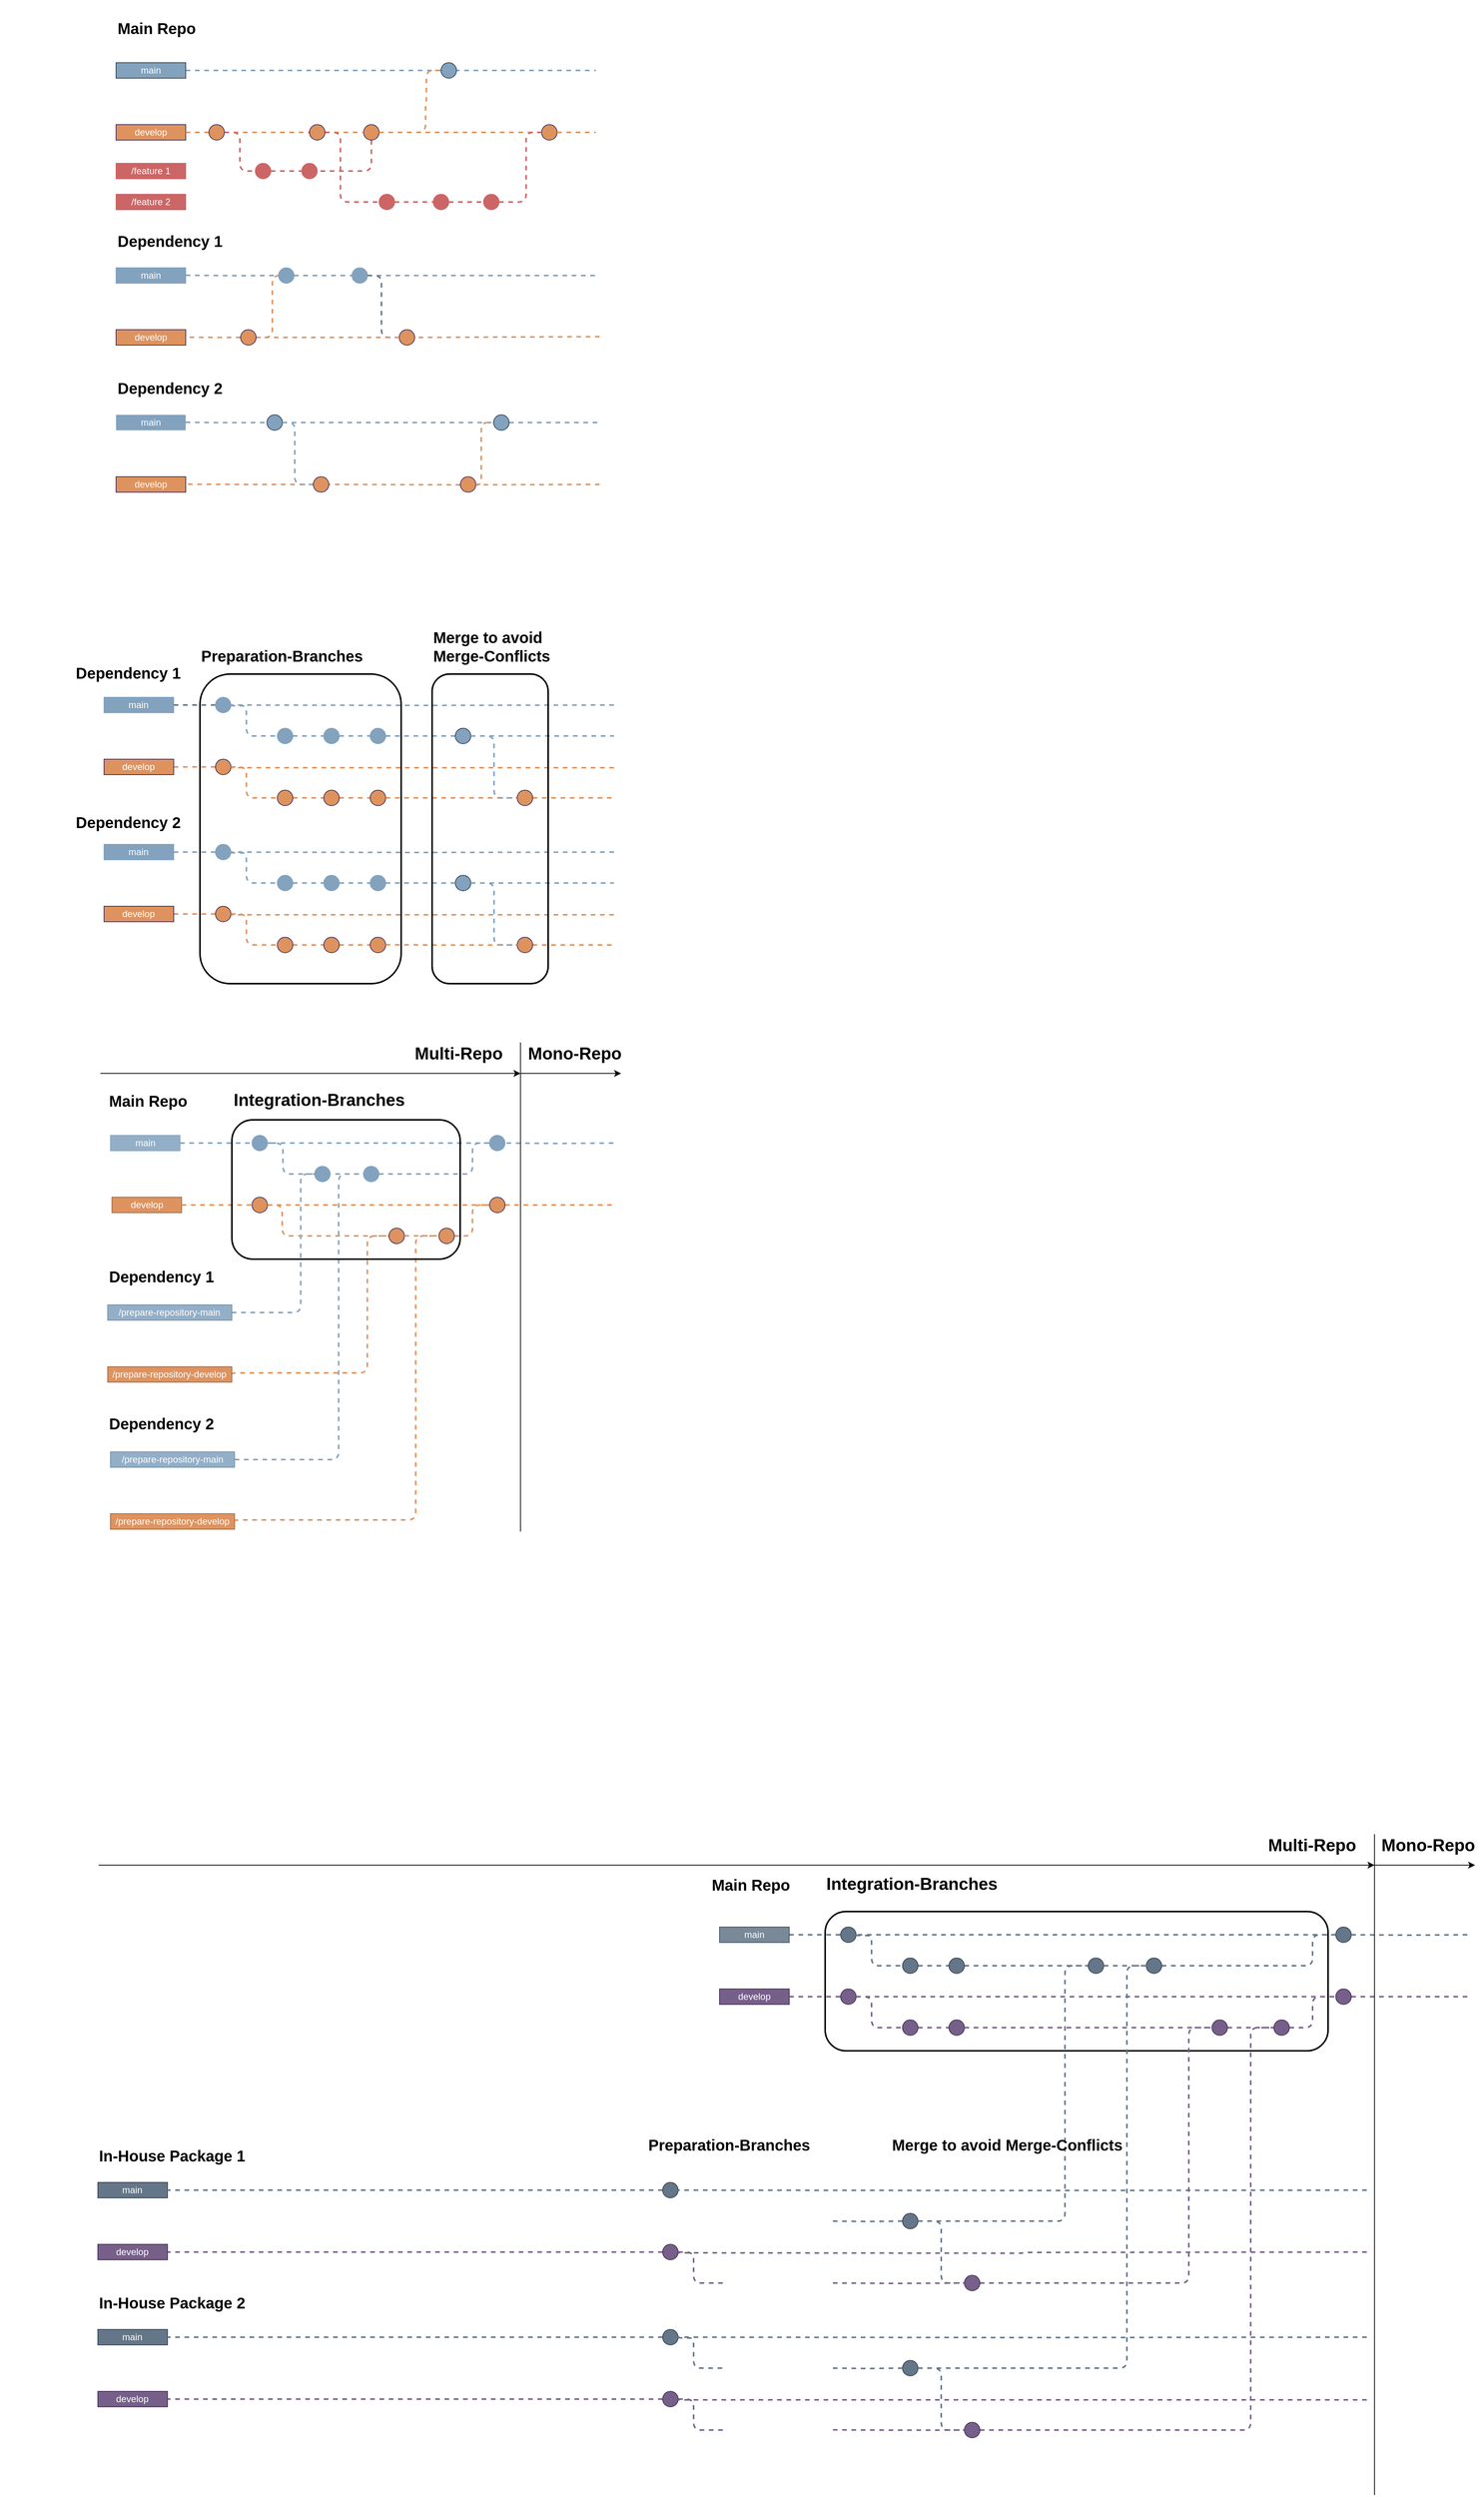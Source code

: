<mxfile version="26.2.2">
  <diagram id="yPxyJZ8AM_hMuL3Unpa9" name="gitflow">
    <mxGraphModel dx="2468" dy="1779" grid="0" gridSize="10" guides="1" tooltips="1" connect="1" arrows="1" fold="1" page="0" pageScale="1" pageWidth="850" pageHeight="1100" math="0" shadow="0">
      <root>
        <mxCell id="0" />
        <mxCell id="1" parent="0" />
        <mxCell id="AFHyxX4Ihti5MxDWMQ6v-56" value="" style="rounded=0;whiteSpace=wrap;html=1;fillColor=none;fontColor=#ffffff;strokeColor=none;" parent="1" vertex="1">
          <mxGeometry x="-236.5" y="1243" width="914.5" height="682" as="geometry" />
        </mxCell>
        <mxCell id="AFHyxX4Ihti5MxDWMQ6v-55" value="" style="rounded=0;whiteSpace=wrap;html=1;fillColor=none;fontColor=#ffffff;strokeColor=none;" parent="1" vertex="1">
          <mxGeometry x="-237.28" y="700" width="914.5" height="522" as="geometry" />
        </mxCell>
        <mxCell id="Bp6myUyQwJXxxmk4WZvx-190" style="edgeStyle=orthogonalEdgeStyle;rounded=1;orthogonalLoop=1;jettySize=auto;html=1;exitX=1;exitY=0.5;exitDx=0;exitDy=0;dashed=1;strokeColor=#d79b00;align=center;verticalAlign=middle;fontFamily=Helvetica;fontSize=10;fontColor=#FFB570;labelBackgroundColor=default;endArrow=none;endFill=0;fillColor=#ffe6cc;strokeWidth=2;" parent="1" edge="1">
          <mxGeometry relative="1" as="geometry">
            <mxPoint x="780" y="1080" as="targetPoint" />
          </mxGeometry>
        </mxCell>
        <mxCell id="Bp6myUyQwJXxxmk4WZvx-192" style="edgeStyle=orthogonalEdgeStyle;rounded=1;orthogonalLoop=1;jettySize=auto;html=1;exitX=1;exitY=0.5;exitDx=0;exitDy=0;entryX=0;entryY=0.5;entryDx=0;entryDy=0;dashed=1;strokeColor=#82b366;align=center;verticalAlign=middle;fontFamily=Helvetica;fontSize=11;fontColor=default;labelBackgroundColor=default;endArrow=none;endFill=0;fillColor=#d5e8d4;strokeWidth=2;" parent="1" edge="1">
          <mxGeometry relative="1" as="geometry">
            <mxPoint x="740.0" y="1160" as="sourcePoint" />
          </mxGeometry>
        </mxCell>
        <mxCell id="Bp6myUyQwJXxxmk4WZvx-200" style="edgeStyle=orthogonalEdgeStyle;rounded=1;orthogonalLoop=1;jettySize=auto;html=1;exitX=1;exitY=0.5;exitDx=0;exitDy=0;dashed=1;strokeColor=#82b366;align=center;verticalAlign=middle;fontFamily=Helvetica;fontSize=11;fontColor=default;labelBackgroundColor=default;endArrow=none;endFill=0;fillColor=#d5e8d4;strokeWidth=2;" parent="1" edge="1">
          <mxGeometry relative="1" as="geometry">
            <mxPoint x="800" y="1160" as="sourcePoint" />
          </mxGeometry>
        </mxCell>
        <mxCell id="OFoJnISxZLl1jWZDD38W-252" style="edgeStyle=orthogonalEdgeStyle;rounded=1;orthogonalLoop=1;jettySize=auto;html=1;exitX=1;exitY=0.5;exitDx=0;exitDy=0;dashed=1;strokeColor=light-dark(#647687,#7D8C9B);align=center;verticalAlign=middle;fontFamily=Helvetica;fontSize=10;fontColor=#FFB570;labelBackgroundColor=default;endArrow=none;endFill=0;fillColor=#ffe6cc;strokeWidth=2;entryX=0;entryY=0.5;entryDx=0;entryDy=0;" parent="1" source="OFoJnISxZLl1jWZDD38W-264" target="OFoJnISxZLl1jWZDD38W-343" edge="1">
          <mxGeometry relative="1" as="geometry">
            <mxPoint x="806.47" y="2401" as="targetPoint" />
          </mxGeometry>
        </mxCell>
        <mxCell id="OFoJnISxZLl1jWZDD38W-255" value="" style="rounded=1;whiteSpace=wrap;html=1;fillColor=none;strokeWidth=2;" parent="1" vertex="1">
          <mxGeometry x="826.47" y="2391" width="650" height="180" as="geometry" />
        </mxCell>
        <mxCell id="OFoJnISxZLl1jWZDD38W-257" value="develop" style="text;html=1;strokeColor=#432D57;fillColor=#76608a;align=center;verticalAlign=middle;whiteSpace=wrap;rounded=0;fontColor=#ffffff;" parent="1" vertex="1">
          <mxGeometry x="690" y="2491" width="90" height="20" as="geometry" />
        </mxCell>
        <mxCell id="OFoJnISxZLl1jWZDD38W-264" value="main" style="text;html=1;strokeColor=#314354;fillColor=#647687;align=center;verticalAlign=middle;whiteSpace=wrap;rounded=0;fontSize=12;fontColor=#ffffff;opacity=86;" parent="1" vertex="1">
          <mxGeometry x="690" y="2411" width="90" height="20" as="geometry" />
        </mxCell>
        <mxCell id="OFoJnISxZLl1jWZDD38W-290" style="edgeStyle=orthogonalEdgeStyle;rounded=1;orthogonalLoop=1;jettySize=auto;html=1;exitX=1;exitY=0.5;exitDx=0;exitDy=0;dashed=1;strokeColor=light-dark(#76608A,#A18EB3);align=center;verticalAlign=middle;fontFamily=Helvetica;fontSize=11;fontColor=default;labelBackgroundColor=default;endArrow=none;endFill=0;fillColor=#76608a;strokeWidth=2;" parent="1" source="OFoJnISxZLl1jWZDD38W-257" edge="1">
          <mxGeometry relative="1" as="geometry">
            <mxPoint x="846.47" y="2501" as="targetPoint" />
            <mxPoint x="766.47" y="2501" as="sourcePoint" />
          </mxGeometry>
        </mxCell>
        <mxCell id="OFoJnISxZLl1jWZDD38W-292" style="edgeStyle=orthogonalEdgeStyle;rounded=1;orthogonalLoop=1;jettySize=auto;html=1;dashed=1;endArrow=none;endFill=0;fillColor=#76608a;strokeColor=light-dark(#76608A,#A18EB3);strokeWidth=2;align=center;verticalAlign=middle;fontFamily=Helvetica;fontSize=11;fontColor=default;labelBackgroundColor=default;" parent="1" source="OFoJnISxZLl1jWZDD38W-302" target="OFoJnISxZLl1jWZDD38W-293" edge="1">
          <mxGeometry relative="1" as="geometry">
            <mxPoint x="-273.53" y="2861" as="targetPoint" />
            <mxPoint x="856.47" y="2831" as="sourcePoint" />
          </mxGeometry>
        </mxCell>
        <mxCell id="OFoJnISxZLl1jWZDD38W-293" value="develop" style="text;html=1;strokeColor=#432D57;fillColor=#76608a;align=center;verticalAlign=middle;whiteSpace=wrap;rounded=0;fontColor=#ffffff;" parent="1" vertex="1">
          <mxGeometry x="-113.53" y="2821" width="90" height="20" as="geometry" />
        </mxCell>
        <mxCell id="OFoJnISxZLl1jWZDD38W-294" value="main" style="text;html=1;strokeColor=#314354;fillColor=#647687;align=center;verticalAlign=middle;whiteSpace=wrap;rounded=0;fontSize=12;fontColor=#ffffff;" parent="1" vertex="1">
          <mxGeometry x="-113.53" y="2741" width="90" height="20" as="geometry" />
        </mxCell>
        <mxCell id="OFoJnISxZLl1jWZDD38W-295" style="edgeStyle=orthogonalEdgeStyle;rounded=1;orthogonalLoop=1;jettySize=auto;html=1;dashed=1;strokeColor=light-dark(#647687,#7D8C9B);align=center;verticalAlign=middle;fontFamily=Helvetica;fontSize=10;fontColor=#FFB570;labelBackgroundColor=default;endArrow=none;endFill=0;fillColor=#ffe6cc;strokeWidth=2;" parent="1" source="OFoJnISxZLl1jWZDD38W-303" target="OFoJnISxZLl1jWZDD38W-294" edge="1">
          <mxGeometry relative="1" as="geometry">
            <mxPoint x="856.47" y="2751" as="sourcePoint" />
          </mxGeometry>
        </mxCell>
        <mxCell id="OFoJnISxZLl1jWZDD38W-299" value="Main Repo" style="text;html=1;align=left;verticalAlign=middle;whiteSpace=wrap;rounded=0;fontSize=20;fontStyle=1" parent="1" vertex="1">
          <mxGeometry x="678" y="2341" width="120" height="30" as="geometry" />
        </mxCell>
        <mxCell id="OFoJnISxZLl1jWZDD38W-300" value="In-House Package 1" style="text;html=1;align=left;verticalAlign=middle;whiteSpace=wrap;rounded=0;fontSize=20;fontStyle=1" parent="1" vertex="1">
          <mxGeometry x="-113.53" y="2691" width="210" height="30" as="geometry" />
        </mxCell>
        <mxCell id="OFoJnISxZLl1jWZDD38W-301" value="In-House Package 2" style="text;html=1;align=left;verticalAlign=middle;whiteSpace=wrap;rounded=0;fontSize=20;fontStyle=1" parent="1" vertex="1">
          <mxGeometry x="-113.53" y="2881" width="200" height="30" as="geometry" />
        </mxCell>
        <mxCell id="OFoJnISxZLl1jWZDD38W-302" value="" style="ellipse;whiteSpace=wrap;html=1;aspect=fixed;fillColor=#76608a;strokeColor=#432D57;rounded=0;align=center;verticalAlign=middle;fontFamily=Helvetica;fontSize=12;fontColor=#ffffff;gradientColor=none;" parent="1" vertex="1">
          <mxGeometry x="616.47" y="2821" width="20" height="20" as="geometry" />
        </mxCell>
        <mxCell id="OFoJnISxZLl1jWZDD38W-303" value="" style="ellipse;whiteSpace=wrap;html=1;aspect=fixed;fillColor=#647687;strokeColor=#314354;rounded=0;align=center;verticalAlign=middle;fontFamily=Helvetica;fontSize=12;fontColor=#ffffff;gradientColor=none;" parent="1" vertex="1">
          <mxGeometry x="616.47" y="2741" width="20" height="20" as="geometry" />
        </mxCell>
        <mxCell id="OFoJnISxZLl1jWZDD38W-304" style="edgeStyle=orthogonalEdgeStyle;rounded=1;orthogonalLoop=1;jettySize=auto;html=1;dashed=1;strokeColor=light-dark(#647687,#7D8C9B);align=center;verticalAlign=middle;fontFamily=Helvetica;fontSize=10;fontColor=#FFB570;labelBackgroundColor=default;endArrow=none;endFill=0;fillColor=#ffe6cc;entryX=1;entryY=0.5;entryDx=0;entryDy=0;strokeWidth=2;" parent="1" target="OFoJnISxZLl1jWZDD38W-303" edge="1">
          <mxGeometry relative="1" as="geometry">
            <mxPoint x="1526.47" y="2751" as="sourcePoint" />
            <mxPoint x="-13.53" y="2761" as="targetPoint" />
          </mxGeometry>
        </mxCell>
        <mxCell id="OFoJnISxZLl1jWZDD38W-305" style="edgeStyle=orthogonalEdgeStyle;rounded=1;orthogonalLoop=1;jettySize=auto;html=1;dashed=1;endArrow=none;endFill=0;fillColor=#76608a;strokeColor=light-dark(#76608A,#A18EB3);strokeWidth=2;align=center;verticalAlign=middle;fontFamily=Helvetica;fontSize=11;fontColor=default;labelBackgroundColor=default;" parent="1" edge="1">
          <mxGeometry relative="1" as="geometry">
            <mxPoint x="636.47" y="2832" as="targetPoint" />
            <mxPoint x="1526.47" y="2831" as="sourcePoint" />
          </mxGeometry>
        </mxCell>
        <mxCell id="OFoJnISxZLl1jWZDD38W-307" value="" style="edgeStyle=orthogonalEdgeStyle;rounded=1;orthogonalLoop=1;jettySize=auto;html=1;entryX=0;entryY=0.5;entryDx=0;entryDy=0;dashed=1;strokeColor=light-dark(#76608A,#A18EB3);align=center;verticalAlign=middle;fontFamily=Helvetica;fontSize=11;fontColor=default;labelBackgroundColor=default;endArrow=none;endFill=0;fillColor=#76608a;strokeWidth=2;" parent="1" edge="1">
          <mxGeometry relative="1" as="geometry">
            <mxPoint x="636.47" y="2830.97" as="sourcePoint" />
            <mxPoint x="696.47" y="2870.97" as="targetPoint" />
            <Array as="points">
              <mxPoint x="636.47" y="2831.97" />
              <mxPoint x="656.47" y="2831.97" />
              <mxPoint x="656.47" y="2870.97" />
            </Array>
          </mxGeometry>
        </mxCell>
        <mxCell id="OFoJnISxZLl1jWZDD38W-314" style="edgeStyle=orthogonalEdgeStyle;rounded=1;orthogonalLoop=1;jettySize=auto;html=1;exitX=1;exitY=0.5;exitDx=0;exitDy=0;entryX=0;entryY=0.5;entryDx=0;entryDy=0;dashed=1;strokeColor=light-dark(#647687,#7D8C9B);align=center;verticalAlign=middle;fontFamily=Helvetica;fontSize=10;fontColor=#FFB570;labelBackgroundColor=default;endArrow=none;endFill=0;fillColor=#ffe6cc;strokeWidth=2;" parent="1" source="OFoJnISxZLl1jWZDD38W-375" target="OFoJnISxZLl1jWZDD38W-355" edge="1">
          <mxGeometry relative="1" as="geometry">
            <Array as="points">
              <mxPoint x="1136.47" y="2791" />
              <mxPoint x="1136.47" y="2461" />
            </Array>
          </mxGeometry>
        </mxCell>
        <mxCell id="OFoJnISxZLl1jWZDD38W-318" style="edgeStyle=orthogonalEdgeStyle;rounded=1;orthogonalLoop=1;jettySize=auto;html=1;exitX=1;exitY=0.5;exitDx=0;exitDy=0;entryX=0;entryY=0.5;entryDx=0;entryDy=0;dashed=1;strokeColor=light-dark(#76608A,#A18EB3);align=center;verticalAlign=middle;fontFamily=Helvetica;fontSize=11;fontColor=default;labelBackgroundColor=default;endArrow=none;endFill=0;fillColor=#76608a;strokeWidth=2;" parent="1" source="OFoJnISxZLl1jWZDD38W-377" target="OFoJnISxZLl1jWZDD38W-366" edge="1">
          <mxGeometry relative="1" as="geometry">
            <Array as="points">
              <mxPoint x="1296.47" y="2871" />
              <mxPoint x="1296.47" y="2541" />
            </Array>
          </mxGeometry>
        </mxCell>
        <mxCell id="OFoJnISxZLl1jWZDD38W-320" style="edgeStyle=orthogonalEdgeStyle;rounded=1;orthogonalLoop=1;jettySize=auto;html=1;dashed=1;endArrow=none;endFill=0;fillColor=#76608a;strokeColor=light-dark(#76608A,#A18EB3);strokeWidth=2;align=center;verticalAlign=middle;fontFamily=Helvetica;fontSize=11;fontColor=default;labelBackgroundColor=default;" parent="1" source="OFoJnISxZLl1jWZDD38W-324" target="OFoJnISxZLl1jWZDD38W-321" edge="1">
          <mxGeometry relative="1" as="geometry">
            <mxPoint x="-273.53" y="3051" as="targetPoint" />
            <mxPoint x="856.47" y="3021" as="sourcePoint" />
          </mxGeometry>
        </mxCell>
        <mxCell id="OFoJnISxZLl1jWZDD38W-321" value="develop" style="text;html=1;strokeColor=#432D57;fillColor=#76608a;align=center;verticalAlign=middle;whiteSpace=wrap;rounded=0;fontColor=#ffffff;" parent="1" vertex="1">
          <mxGeometry x="-113.53" y="3011" width="90" height="20" as="geometry" />
        </mxCell>
        <mxCell id="OFoJnISxZLl1jWZDD38W-322" value="main" style="text;html=1;strokeColor=#314354;fillColor=#647687;align=center;verticalAlign=middle;whiteSpace=wrap;rounded=0;fontSize=12;fontColor=#ffffff;" parent="1" vertex="1">
          <mxGeometry x="-113.53" y="2931" width="90" height="20" as="geometry" />
        </mxCell>
        <mxCell id="OFoJnISxZLl1jWZDD38W-323" style="edgeStyle=orthogonalEdgeStyle;rounded=1;orthogonalLoop=1;jettySize=auto;html=1;dashed=1;strokeColor=light-dark(#647687,#7D8C9B);align=center;verticalAlign=middle;fontFamily=Helvetica;fontSize=10;fontColor=#FFB570;labelBackgroundColor=default;endArrow=none;endFill=0;fillColor=#ffe6cc;strokeWidth=2;" parent="1" source="OFoJnISxZLl1jWZDD38W-325" target="OFoJnISxZLl1jWZDD38W-322" edge="1">
          <mxGeometry relative="1" as="geometry">
            <mxPoint x="856.47" y="2941" as="sourcePoint" />
          </mxGeometry>
        </mxCell>
        <mxCell id="OFoJnISxZLl1jWZDD38W-324" value="" style="ellipse;whiteSpace=wrap;html=1;aspect=fixed;fillColor=#76608a;strokeColor=#432D57;rounded=0;align=center;verticalAlign=middle;fontFamily=Helvetica;fontSize=12;fontColor=#ffffff;gradientColor=none;" parent="1" vertex="1">
          <mxGeometry x="616.47" y="3011" width="20" height="20" as="geometry" />
        </mxCell>
        <mxCell id="OFoJnISxZLl1jWZDD38W-325" value="" style="ellipse;whiteSpace=wrap;html=1;aspect=fixed;fillColor=#647687;strokeColor=#314354;rounded=0;align=center;verticalAlign=middle;fontFamily=Helvetica;fontSize=12;fontColor=#ffffff;gradientColor=none;" parent="1" vertex="1">
          <mxGeometry x="616.47" y="2931" width="20" height="20" as="geometry" />
        </mxCell>
        <mxCell id="OFoJnISxZLl1jWZDD38W-326" style="edgeStyle=orthogonalEdgeStyle;rounded=1;orthogonalLoop=1;jettySize=auto;html=1;dashed=1;strokeColor=light-dark(#647687,#7D8C9B);align=center;verticalAlign=middle;fontFamily=Helvetica;fontSize=10;fontColor=#FFB570;labelBackgroundColor=default;endArrow=none;endFill=0;fillColor=#ffe6cc;entryX=1;entryY=0.5;entryDx=0;entryDy=0;strokeWidth=2;" parent="1" target="OFoJnISxZLl1jWZDD38W-325" edge="1">
          <mxGeometry relative="1" as="geometry">
            <mxPoint x="1526.47" y="2941" as="sourcePoint" />
            <mxPoint x="-13.53" y="2951" as="targetPoint" />
          </mxGeometry>
        </mxCell>
        <mxCell id="OFoJnISxZLl1jWZDD38W-327" style="edgeStyle=orthogonalEdgeStyle;rounded=1;orthogonalLoop=1;jettySize=auto;html=1;dashed=1;endArrow=none;endFill=0;fillColor=#76608a;strokeColor=light-dark(#76608A,#A18EB3);strokeWidth=2;align=center;verticalAlign=middle;fontFamily=Helvetica;fontSize=11;fontColor=default;labelBackgroundColor=default;" parent="1" edge="1">
          <mxGeometry relative="1" as="geometry">
            <mxPoint x="636.47" y="3022" as="targetPoint" />
            <mxPoint x="1526.47" y="3022" as="sourcePoint" />
          </mxGeometry>
        </mxCell>
        <mxCell id="OFoJnISxZLl1jWZDD38W-328" value="" style="edgeStyle=orthogonalEdgeStyle;rounded=1;orthogonalLoop=1;jettySize=auto;html=1;entryX=0;entryY=0.5;entryDx=0;entryDy=0;dashed=1;strokeColor=light-dark(#647687,#7D8C9B);align=center;verticalAlign=middle;fontFamily=Helvetica;fontSize=10;fontColor=#FFB570;labelBackgroundColor=default;endArrow=none;endFill=0;fillColor=#ffe6cc;strokeWidth=2;" parent="1" edge="1">
          <mxGeometry relative="1" as="geometry">
            <mxPoint x="636.47" y="2941" as="sourcePoint" />
            <mxPoint x="696.47" y="2981" as="targetPoint" />
            <Array as="points">
              <mxPoint x="636.47" y="2942" />
              <mxPoint x="656.47" y="2942" />
              <mxPoint x="656.47" y="2981" />
            </Array>
          </mxGeometry>
        </mxCell>
        <mxCell id="OFoJnISxZLl1jWZDD38W-329" value="" style="edgeStyle=orthogonalEdgeStyle;rounded=1;orthogonalLoop=1;jettySize=auto;html=1;entryX=0;entryY=0.5;entryDx=0;entryDy=0;dashed=1;strokeColor=light-dark(#76608A,#A18EB3);align=center;verticalAlign=middle;fontFamily=Helvetica;fontSize=11;fontColor=default;labelBackgroundColor=default;endArrow=none;endFill=0;fillColor=#76608a;strokeWidth=2;" parent="1" edge="1">
          <mxGeometry relative="1" as="geometry">
            <mxPoint x="636.47" y="3020.97" as="sourcePoint" />
            <mxPoint x="696.47" y="3060.97" as="targetPoint" />
            <Array as="points">
              <mxPoint x="636.47" y="3021.97" />
              <mxPoint x="656.47" y="3021.97" />
              <mxPoint x="656.47" y="3060.97" />
            </Array>
          </mxGeometry>
        </mxCell>
        <mxCell id="OFoJnISxZLl1jWZDD38W-339" style="edgeStyle=orthogonalEdgeStyle;rounded=1;orthogonalLoop=1;jettySize=auto;html=1;exitX=1;exitY=0.5;exitDx=0;exitDy=0;entryX=0;entryY=0.5;entryDx=0;entryDy=0;dashed=1;strokeColor=light-dark(#76608A,#A18EB3);align=center;verticalAlign=middle;fontFamily=Helvetica;fontSize=11;fontColor=default;labelBackgroundColor=default;endArrow=none;endFill=0;fillColor=#76608a;strokeWidth=2;" parent="1" source="OFoJnISxZLl1jWZDD38W-380" edge="1">
          <mxGeometry relative="1" as="geometry">
            <Array as="points">
              <mxPoint x="1376.47" y="3061" />
              <mxPoint x="1376.47" y="2541" />
            </Array>
            <mxPoint x="1426.47" y="2541" as="targetPoint" />
            <mxPoint x="856.47" y="3061" as="sourcePoint" />
          </mxGeometry>
        </mxCell>
        <mxCell id="OFoJnISxZLl1jWZDD38W-341" style="edgeStyle=orthogonalEdgeStyle;rounded=1;orthogonalLoop=1;jettySize=auto;html=1;exitX=1;exitY=0.5;exitDx=0;exitDy=0;entryX=0;entryY=0.5;entryDx=0;entryDy=0;dashed=1;strokeColor=light-dark(#76608A,#A18EB3);align=center;verticalAlign=middle;fontFamily=Helvetica;fontSize=11;fontColor=default;labelBackgroundColor=default;endArrow=none;endFill=0;fillColor=#76608a;strokeWidth=2;" parent="1" source="OFoJnISxZLl1jWZDD38W-342" target="OFoJnISxZLl1jWZDD38W-359" edge="1">
          <mxGeometry relative="1" as="geometry" />
        </mxCell>
        <mxCell id="OFoJnISxZLl1jWZDD38W-342" value="" style="ellipse;whiteSpace=wrap;html=1;aspect=fixed;fillColor=#76608a;strokeColor=#432D57;align=center;verticalAlign=middle;fontFamily=Helvetica;fontSize=12;fontColor=#ffffff;" parent="1" vertex="1">
          <mxGeometry x="846.47" y="2491" width="20" height="20" as="geometry" />
        </mxCell>
        <mxCell id="OFoJnISxZLl1jWZDD38W-343" value="" style="ellipse;whiteSpace=wrap;html=1;aspect=fixed;fillColor=#647687;strokeColor=#314354;rounded=0;align=center;verticalAlign=middle;fontFamily=Helvetica;fontSize=12;fontColor=#ffffff;gradientColor=none;" parent="1" vertex="1">
          <mxGeometry x="846.47" y="2411" width="20" height="20" as="geometry" />
        </mxCell>
        <mxCell id="OFoJnISxZLl1jWZDD38W-344" style="edgeStyle=orthogonalEdgeStyle;rounded=1;orthogonalLoop=1;jettySize=auto;html=1;dashed=1;strokeColor=light-dark(#647687,#7D8C9B);align=center;verticalAlign=middle;fontFamily=Helvetica;fontSize=10;fontColor=#FFB570;labelBackgroundColor=default;endArrow=none;endFill=0;fillColor=#ffe6cc;entryX=1;entryY=0.5;entryDx=0;entryDy=0;exitX=0;exitY=0.5;exitDx=0;exitDy=0;strokeWidth=2;" parent="1" source="OFoJnISxZLl1jWZDD38W-360" target="OFoJnISxZLl1jWZDD38W-343" edge="1">
          <mxGeometry relative="1" as="geometry">
            <mxPoint x="1086.47" y="2421" as="sourcePoint" />
            <mxPoint x="216.47" y="2431" as="targetPoint" />
          </mxGeometry>
        </mxCell>
        <mxCell id="OFoJnISxZLl1jWZDD38W-345" value="" style="edgeStyle=orthogonalEdgeStyle;rounded=1;orthogonalLoop=1;jettySize=auto;html=1;entryX=0;entryY=0.5;entryDx=0;entryDy=0;dashed=1;strokeColor=light-dark(#647687,#7D8C9B);align=center;verticalAlign=middle;fontFamily=Helvetica;fontSize=10;fontColor=#FFB570;labelBackgroundColor=default;endArrow=none;endFill=0;fillColor=#ffe6cc;strokeWidth=2;" parent="1" edge="1">
          <mxGeometry relative="1" as="geometry">
            <mxPoint x="866.47" y="2421" as="sourcePoint" />
            <mxPoint x="926.47" y="2461" as="targetPoint" />
            <Array as="points">
              <mxPoint x="866.47" y="2422" />
              <mxPoint x="886.47" y="2422" />
              <mxPoint x="886.47" y="2461" />
            </Array>
          </mxGeometry>
        </mxCell>
        <mxCell id="OFoJnISxZLl1jWZDD38W-346" value="" style="edgeStyle=orthogonalEdgeStyle;rounded=1;orthogonalLoop=1;jettySize=auto;html=1;entryX=0;entryY=0.5;entryDx=0;entryDy=0;dashed=1;strokeColor=light-dark(#76608A,#A18EB3);align=center;verticalAlign=middle;fontFamily=Helvetica;fontSize=11;fontColor=default;labelBackgroundColor=default;endArrow=none;endFill=0;fillColor=#76608a;strokeWidth=2;" parent="1" edge="1">
          <mxGeometry relative="1" as="geometry">
            <mxPoint x="866.47" y="2500.97" as="sourcePoint" />
            <mxPoint x="926.47" y="2540.97" as="targetPoint" />
            <Array as="points">
              <mxPoint x="866.47" y="2501.97" />
              <mxPoint x="886.47" y="2501.97" />
              <mxPoint x="886.47" y="2540.97" />
            </Array>
          </mxGeometry>
        </mxCell>
        <mxCell id="OFoJnISxZLl1jWZDD38W-347" style="edgeStyle=orthogonalEdgeStyle;rounded=1;orthogonalLoop=1;jettySize=auto;html=1;exitX=1;exitY=0.5;exitDx=0;exitDy=0;dashed=1;strokeColor=light-dark(#647687,#7D8C9B);align=center;verticalAlign=middle;fontFamily=Helvetica;fontSize=10;fontColor=#FFB570;labelBackgroundColor=default;endArrow=none;endFill=0;fillColor=#ffe6cc;strokeWidth=2;" parent="1" source="OFoJnISxZLl1jWZDD38W-348" target="OFoJnISxZLl1jWZDD38W-352" edge="1">
          <mxGeometry relative="1" as="geometry" />
        </mxCell>
        <mxCell id="OFoJnISxZLl1jWZDD38W-348" value="" style="ellipse;whiteSpace=wrap;html=1;aspect=fixed;fontSize=12;fillColor=#647687;strokeColor=#314354;rounded=0;align=center;verticalAlign=middle;fontFamily=Helvetica;fontColor=#ffffff;gradientColor=none;" parent="1" vertex="1">
          <mxGeometry x="926.47" y="2451" width="20" height="20" as="geometry" />
        </mxCell>
        <mxCell id="OFoJnISxZLl1jWZDD38W-349" style="edgeStyle=orthogonalEdgeStyle;rounded=1;orthogonalLoop=1;jettySize=auto;html=1;exitX=1;exitY=0.5;exitDx=0;exitDy=0;entryX=0;entryY=0.5;entryDx=0;entryDy=0;dashed=1;strokeColor=light-dark(#76608A,#A18EB3);align=center;verticalAlign=middle;fontFamily=Helvetica;fontSize=11;fontColor=default;labelBackgroundColor=default;endArrow=none;endFill=0;fillColor=#76608a;strokeWidth=2;" parent="1" source="OFoJnISxZLl1jWZDD38W-350" target="OFoJnISxZLl1jWZDD38W-353" edge="1">
          <mxGeometry relative="1" as="geometry" />
        </mxCell>
        <mxCell id="OFoJnISxZLl1jWZDD38W-350" value="" style="ellipse;whiteSpace=wrap;html=1;aspect=fixed;fontSize=12;fillColor=#76608a;strokeColor=#432D57;align=center;verticalAlign=middle;fontFamily=Helvetica;fontColor=#ffffff;" parent="1" vertex="1">
          <mxGeometry x="926.47" y="2531" width="20" height="20" as="geometry" />
        </mxCell>
        <mxCell id="OFoJnISxZLl1jWZDD38W-351" style="edgeStyle=orthogonalEdgeStyle;rounded=1;orthogonalLoop=1;jettySize=auto;html=1;exitX=1;exitY=0.5;exitDx=0;exitDy=0;dashed=1;strokeColor=light-dark(#647687,#7D8C9B);align=center;verticalAlign=middle;fontFamily=Helvetica;fontSize=10;fontColor=#FFB570;labelBackgroundColor=default;endArrow=none;endFill=0;fillColor=#ffe6cc;entryX=0;entryY=0.5;entryDx=0;entryDy=0;strokeWidth=2;" parent="1" source="OFoJnISxZLl1jWZDD38W-352" target="OFoJnISxZLl1jWZDD38W-355" edge="1">
          <mxGeometry relative="1" as="geometry">
            <mxPoint x="1046.47" y="2461" as="targetPoint" />
          </mxGeometry>
        </mxCell>
        <mxCell id="OFoJnISxZLl1jWZDD38W-352" value="" style="ellipse;whiteSpace=wrap;html=1;aspect=fixed;fontSize=12;fillColor=#647687;strokeColor=#314354;rounded=0;align=center;verticalAlign=middle;fontFamily=Helvetica;fontColor=#ffffff;gradientColor=none;" parent="1" vertex="1">
          <mxGeometry x="986.47" y="2451" width="20" height="20" as="geometry" />
        </mxCell>
        <mxCell id="OFoJnISxZLl1jWZDD38W-353" value="" style="ellipse;whiteSpace=wrap;html=1;aspect=fixed;fontSize=12;fillColor=#76608a;strokeColor=#432D57;align=center;verticalAlign=middle;fontFamily=Helvetica;fontColor=#ffffff;" parent="1" vertex="1">
          <mxGeometry x="986.47" y="2531" width="20" height="20" as="geometry" />
        </mxCell>
        <mxCell id="OFoJnISxZLl1jWZDD38W-354" style="edgeStyle=orthogonalEdgeStyle;rounded=1;orthogonalLoop=1;jettySize=auto;html=1;exitX=1;exitY=0.5;exitDx=0;exitDy=0;entryX=0;entryY=0.5;entryDx=0;entryDy=0;dashed=1;strokeColor=light-dark(#647687,#7D8C9B);align=center;verticalAlign=middle;fontFamily=Helvetica;fontSize=10;fontColor=#FFB570;labelBackgroundColor=default;endArrow=none;endFill=0;fillColor=#ffe6cc;strokeWidth=2;" parent="1" source="OFoJnISxZLl1jWZDD38W-363" target="OFoJnISxZLl1jWZDD38W-360" edge="1">
          <mxGeometry relative="1" as="geometry">
            <Array as="points">
              <mxPoint x="1456.47" y="2461" />
              <mxPoint x="1456.47" y="2421" />
            </Array>
          </mxGeometry>
        </mxCell>
        <mxCell id="OFoJnISxZLl1jWZDD38W-355" value="" style="ellipse;whiteSpace=wrap;html=1;aspect=fixed;fontSize=12;fillColor=#647687;strokeColor=#314354;rounded=0;align=center;verticalAlign=middle;fontFamily=Helvetica;fontColor=#ffffff;gradientColor=none;" parent="1" vertex="1">
          <mxGeometry x="1166.47" y="2451" width="20" height="20" as="geometry" />
        </mxCell>
        <mxCell id="OFoJnISxZLl1jWZDD38W-356" style="edgeStyle=orthogonalEdgeStyle;rounded=1;orthogonalLoop=1;jettySize=auto;html=1;exitX=1;exitY=0.5;exitDx=0;exitDy=0;entryX=0;entryY=0.5;entryDx=0;entryDy=0;dashed=1;strokeColor=light-dark(#76608A,#A18EB3);align=center;verticalAlign=middle;fontFamily=Helvetica;fontSize=11;fontColor=default;labelBackgroundColor=default;endArrow=none;endFill=0;fillColor=#76608a;strokeWidth=2;" parent="1" source="OFoJnISxZLl1jWZDD38W-357" target="OFoJnISxZLl1jWZDD38W-359" edge="1">
          <mxGeometry relative="1" as="geometry">
            <Array as="points">
              <mxPoint x="1456.47" y="2541" />
              <mxPoint x="1456.47" y="2501" />
            </Array>
          </mxGeometry>
        </mxCell>
        <mxCell id="OFoJnISxZLl1jWZDD38W-357" value="" style="ellipse;whiteSpace=wrap;html=1;aspect=fixed;fontSize=12;fillColor=#76608a;strokeColor=#432D57;align=center;verticalAlign=middle;fontFamily=Helvetica;fontColor=#ffffff;" parent="1" vertex="1">
          <mxGeometry x="1406.47" y="2531" width="20" height="20" as="geometry" />
        </mxCell>
        <mxCell id="OFoJnISxZLl1jWZDD38W-358" style="edgeStyle=orthogonalEdgeStyle;rounded=1;orthogonalLoop=1;jettySize=auto;html=1;dashed=1;endArrow=none;endFill=0;fillColor=#76608a;strokeColor=light-dark(#76608A,#A18EB3);exitX=1;exitY=0.5;exitDx=0;exitDy=0;strokeWidth=2;align=center;verticalAlign=middle;fontFamily=Helvetica;fontSize=11;fontColor=default;labelBackgroundColor=default;" parent="1" source="OFoJnISxZLl1jWZDD38W-359" edge="1">
          <mxGeometry relative="1" as="geometry">
            <mxPoint x="1656.47" y="2501" as="targetPoint" />
            <mxPoint x="1476.47" y="2512" as="sourcePoint" />
          </mxGeometry>
        </mxCell>
        <mxCell id="OFoJnISxZLl1jWZDD38W-359" value="" style="ellipse;whiteSpace=wrap;html=1;aspect=fixed;fillColor=#76608a;strokeColor=#432D57;align=center;verticalAlign=middle;fontFamily=Helvetica;fontSize=12;fontColor=#ffffff;" parent="1" vertex="1">
          <mxGeometry x="1486.47" y="2491" width="20" height="20" as="geometry" />
        </mxCell>
        <mxCell id="OFoJnISxZLl1jWZDD38W-360" value="" style="ellipse;whiteSpace=wrap;html=1;aspect=fixed;fontSize=12;fillColor=#647687;strokeColor=#314354;rounded=0;align=center;verticalAlign=middle;fontFamily=Helvetica;fontColor=#ffffff;gradientColor=none;" parent="1" vertex="1">
          <mxGeometry x="1486.47" y="2411" width="20" height="20" as="geometry" />
        </mxCell>
        <mxCell id="OFoJnISxZLl1jWZDD38W-361" style="edgeStyle=orthogonalEdgeStyle;rounded=1;orthogonalLoop=1;jettySize=auto;html=1;dashed=1;strokeColor=light-dark(#647687,#7D8C9B);align=center;verticalAlign=middle;fontFamily=Helvetica;fontSize=10;fontColor=#FFB570;labelBackgroundColor=default;endArrow=none;endFill=0;fillColor=#ffe6cc;entryX=1;entryY=0.5;entryDx=0;entryDy=0;strokeWidth=2;" parent="1" target="OFoJnISxZLl1jWZDD38W-360" edge="1">
          <mxGeometry relative="1" as="geometry">
            <mxPoint x="1656.47" y="2421" as="sourcePoint" />
            <mxPoint x="1456.47" y="2430.5" as="targetPoint" />
          </mxGeometry>
        </mxCell>
        <mxCell id="OFoJnISxZLl1jWZDD38W-362" value="" style="edgeStyle=orthogonalEdgeStyle;rounded=1;orthogonalLoop=1;jettySize=auto;html=1;exitX=1;exitY=0.5;exitDx=0;exitDy=0;entryX=0;entryY=0.5;entryDx=0;entryDy=0;dashed=1;strokeColor=light-dark(#647687,#7D8C9B);align=center;verticalAlign=middle;fontFamily=Helvetica;fontSize=10;fontColor=#FFB570;labelBackgroundColor=default;endArrow=none;endFill=0;fillColor=#ffe6cc;strokeWidth=2;" parent="1" source="OFoJnISxZLl1jWZDD38W-355" target="OFoJnISxZLl1jWZDD38W-363" edge="1">
          <mxGeometry relative="1" as="geometry">
            <mxPoint x="1186.47" y="2461" as="sourcePoint" />
            <mxPoint x="1206.47" y="2461" as="targetPoint" />
          </mxGeometry>
        </mxCell>
        <mxCell id="OFoJnISxZLl1jWZDD38W-363" value="" style="ellipse;whiteSpace=wrap;html=1;aspect=fixed;fontSize=12;fillColor=#647687;strokeColor=#314354;rounded=0;align=center;verticalAlign=middle;fontFamily=Helvetica;fontColor=#ffffff;gradientColor=none;" parent="1" vertex="1">
          <mxGeometry x="1241.47" y="2451" width="20" height="20" as="geometry" />
        </mxCell>
        <mxCell id="OFoJnISxZLl1jWZDD38W-364" value="" style="edgeStyle=orthogonalEdgeStyle;rounded=1;orthogonalLoop=1;jettySize=auto;html=1;exitX=1;exitY=0.5;exitDx=0;exitDy=0;dashed=1;strokeColor=light-dark(#76608A,#A18EB3);align=center;verticalAlign=middle;fontFamily=Helvetica;fontSize=11;fontColor=default;labelBackgroundColor=default;endArrow=none;endFill=0;fillColor=#76608a;entryX=0;entryY=0.5;entryDx=0;entryDy=0;strokeWidth=2;" parent="1" source="OFoJnISxZLl1jWZDD38W-366" target="OFoJnISxZLl1jWZDD38W-357" edge="1">
          <mxGeometry relative="1" as="geometry">
            <mxPoint x="1006.47" y="2541" as="sourcePoint" />
            <mxPoint x="1366.47" y="2541" as="targetPoint" />
          </mxGeometry>
        </mxCell>
        <mxCell id="OFoJnISxZLl1jWZDD38W-365" value="" style="edgeStyle=orthogonalEdgeStyle;rounded=1;orthogonalLoop=1;jettySize=auto;html=1;exitX=1;exitY=0.5;exitDx=0;exitDy=0;dashed=1;strokeColor=light-dark(#76608A,#A18EB3);align=center;verticalAlign=middle;fontFamily=Helvetica;fontSize=11;fontColor=default;labelBackgroundColor=default;endArrow=none;endFill=0;fillColor=#76608a;entryX=0;entryY=0.5;entryDx=0;entryDy=0;strokeWidth=2;" parent="1" source="OFoJnISxZLl1jWZDD38W-353" target="OFoJnISxZLl1jWZDD38W-366" edge="1">
          <mxGeometry relative="1" as="geometry">
            <mxPoint x="1006.47" y="2541" as="sourcePoint" />
            <mxPoint x="1366.47" y="2541" as="targetPoint" />
          </mxGeometry>
        </mxCell>
        <mxCell id="OFoJnISxZLl1jWZDD38W-366" value="" style="ellipse;whiteSpace=wrap;html=1;aspect=fixed;fontSize=12;fillColor=#76608a;strokeColor=#432D57;align=center;verticalAlign=middle;fontFamily=Helvetica;fontColor=#ffffff;" parent="1" vertex="1">
          <mxGeometry x="1326.47" y="2531" width="20" height="20" as="geometry" />
        </mxCell>
        <mxCell id="OFoJnISxZLl1jWZDD38W-367" value="" style="endArrow=none;html=1;rounded=0;entryX=1;entryY=0;entryDx=0;entryDy=0;" parent="1" edge="1">
          <mxGeometry width="50" height="50" relative="1" as="geometry">
            <mxPoint x="1536.47" y="3145" as="sourcePoint" />
            <mxPoint x="1536.47" y="2291" as="targetPoint" />
            <Array as="points">
              <mxPoint x="1536.47" y="2591" />
            </Array>
          </mxGeometry>
        </mxCell>
        <mxCell id="OFoJnISxZLl1jWZDD38W-368" value="Mono-Repo" style="text;html=1;align=center;verticalAlign=middle;whiteSpace=wrap;rounded=0;fontSize=22;fontStyle=1" parent="1" vertex="1">
          <mxGeometry x="1536.47" y="2291" width="140" height="30" as="geometry" />
        </mxCell>
        <mxCell id="OFoJnISxZLl1jWZDD38W-369" value="Preparation-Branches" style="text;html=1;align=left;verticalAlign=middle;whiteSpace=wrap;rounded=0;fontSize=20;fontStyle=1" parent="1" vertex="1">
          <mxGeometry x="596.47" y="2659" width="240" height="65" as="geometry" />
        </mxCell>
        <mxCell id="OFoJnISxZLl1jWZDD38W-370" value="Integration-Branches" style="text;html=1;align=left;verticalAlign=middle;whiteSpace=wrap;rounded=0;fontSize=22;fontStyle=1" parent="1" vertex="1">
          <mxGeometry x="826.47" y="2341" width="410" height="30" as="geometry" />
        </mxCell>
        <mxCell id="OFoJnISxZLl1jWZDD38W-371" value="Multi-Repo" style="text;html=1;align=center;verticalAlign=middle;whiteSpace=wrap;rounded=0;fontSize=22;fontStyle=1" parent="1" vertex="1">
          <mxGeometry x="1386.47" y="2291" width="140" height="30" as="geometry" />
        </mxCell>
        <mxCell id="OFoJnISxZLl1jWZDD38W-372" value="" style="endArrow=classic;html=1;rounded=0;" parent="1" edge="1">
          <mxGeometry width="50" height="50" relative="1" as="geometry">
            <mxPoint x="-112.53" y="2331" as="sourcePoint" />
            <mxPoint x="1536.47" y="2331" as="targetPoint" />
          </mxGeometry>
        </mxCell>
        <mxCell id="OFoJnISxZLl1jWZDD38W-373" value="" style="endArrow=classic;html=1;rounded=0;" parent="1" edge="1">
          <mxGeometry width="50" height="50" relative="1" as="geometry">
            <mxPoint x="1536.47" y="2331" as="sourcePoint" />
            <mxPoint x="1666.47" y="2331" as="targetPoint" />
          </mxGeometry>
        </mxCell>
        <mxCell id="OFoJnISxZLl1jWZDD38W-374" value="" style="edgeStyle=orthogonalEdgeStyle;rounded=1;orthogonalLoop=1;jettySize=auto;html=1;exitX=1;exitY=0.5;exitDx=0;exitDy=0;entryX=0;entryY=0.5;entryDx=0;entryDy=0;dashed=1;strokeColor=light-dark(#647687,#7D8C9B);align=center;verticalAlign=middle;fontFamily=Helvetica;fontSize=10;fontColor=#FFB570;labelBackgroundColor=default;endArrow=none;endFill=0;fillColor=#ffe6cc;strokeWidth=2;" parent="1" target="OFoJnISxZLl1jWZDD38W-375" edge="1">
          <mxGeometry relative="1" as="geometry">
            <Array as="points" />
            <mxPoint x="836.47" y="2791" as="sourcePoint" />
            <mxPoint x="1166.47" y="2401" as="targetPoint" />
          </mxGeometry>
        </mxCell>
        <mxCell id="OFoJnISxZLl1jWZDD38W-375" value="" style="ellipse;whiteSpace=wrap;html=1;aspect=fixed;fontSize=12;fillColor=#647687;strokeColor=#314354;rounded=0;align=center;verticalAlign=middle;fontFamily=Helvetica;fontColor=#ffffff;gradientColor=none;" parent="1" vertex="1">
          <mxGeometry x="926.47" y="2781" width="20" height="20" as="geometry" />
        </mxCell>
        <mxCell id="OFoJnISxZLl1jWZDD38W-376" value="" style="edgeStyle=orthogonalEdgeStyle;rounded=1;orthogonalLoop=1;jettySize=auto;html=1;exitX=1;exitY=0.5;exitDx=0;exitDy=0;entryX=0;entryY=0.5;entryDx=0;entryDy=0;dashed=1;strokeColor=light-dark(#76608A,#A18EB3);align=center;verticalAlign=middle;fontFamily=Helvetica;fontSize=11;fontColor=default;labelBackgroundColor=default;endArrow=none;endFill=0;fillColor=#76608a;strokeWidth=2;" parent="1" target="OFoJnISxZLl1jWZDD38W-377" edge="1">
          <mxGeometry relative="1" as="geometry">
            <Array as="points" />
            <mxPoint x="836.47" y="2871" as="sourcePoint" />
            <mxPoint x="1326.47" y="2481" as="targetPoint" />
          </mxGeometry>
        </mxCell>
        <mxCell id="OFoJnISxZLl1jWZDD38W-377" value="" style="ellipse;whiteSpace=wrap;html=1;aspect=fixed;fontSize=12;fillColor=#76608a;strokeColor=#432D57;align=center;verticalAlign=middle;fontFamily=Helvetica;fontColor=#ffffff;rounded=0;gradientColor=none;" parent="1" vertex="1">
          <mxGeometry x="1006.47" y="2861" width="20" height="20" as="geometry" />
        </mxCell>
        <mxCell id="OFoJnISxZLl1jWZDD38W-378" style="edgeStyle=orthogonalEdgeStyle;rounded=1;orthogonalLoop=1;jettySize=auto;html=1;exitX=1;exitY=0.5;exitDx=0;exitDy=0;entryX=0;entryY=0.5;entryDx=0;entryDy=0;dashed=1;strokeColor=light-dark(#647687,#7D8C9B);strokeWidth=2;align=center;verticalAlign=middle;fontFamily=Helvetica;fontSize=10;fontColor=#FFB570;labelBackgroundColor=default;endArrow=none;endFill=0;fillColor=#ffe6cc;" parent="1" source="OFoJnISxZLl1jWZDD38W-375" target="OFoJnISxZLl1jWZDD38W-377" edge="1">
          <mxGeometry relative="1" as="geometry" />
        </mxCell>
        <mxCell id="OFoJnISxZLl1jWZDD38W-379" value="" style="ellipse;whiteSpace=wrap;html=1;aspect=fixed;fontSize=12;fillColor=#647687;strokeColor=#314354;rounded=0;align=center;verticalAlign=middle;fontFamily=Helvetica;fontColor=#ffffff;gradientColor=none;" parent="1" vertex="1">
          <mxGeometry x="926.47" y="2971" width="20" height="20" as="geometry" />
        </mxCell>
        <mxCell id="OFoJnISxZLl1jWZDD38W-380" value="" style="ellipse;whiteSpace=wrap;html=1;aspect=fixed;fontSize=12;fillColor=#76608a;strokeColor=#432D57;align=center;verticalAlign=middle;fontFamily=Helvetica;fontColor=#ffffff;rounded=0;gradientColor=none;" parent="1" vertex="1">
          <mxGeometry x="1006.47" y="3051" width="20" height="20" as="geometry" />
        </mxCell>
        <mxCell id="OFoJnISxZLl1jWZDD38W-381" style="edgeStyle=orthogonalEdgeStyle;rounded=1;orthogonalLoop=1;jettySize=auto;html=1;exitX=1;exitY=0.5;exitDx=0;exitDy=0;entryX=0;entryY=0.5;entryDx=0;entryDy=0;dashed=1;strokeColor=light-dark(#647687,#7D8C9B);strokeWidth=2;align=center;verticalAlign=middle;fontFamily=Helvetica;fontSize=10;fontColor=#FFB570;labelBackgroundColor=default;endArrow=none;endFill=0;fillColor=#ffe6cc;" parent="1" source="OFoJnISxZLl1jWZDD38W-379" target="OFoJnISxZLl1jWZDD38W-380" edge="1">
          <mxGeometry relative="1" as="geometry" />
        </mxCell>
        <mxCell id="OFoJnISxZLl1jWZDD38W-382" value="Merge to avoid Merge-Conflicts" style="text;html=1;align=left;verticalAlign=middle;whiteSpace=wrap;rounded=0;fontSize=20;fontStyle=1" parent="1" vertex="1">
          <mxGeometry x="911.47" y="2651.5" width="337" height="80" as="geometry" />
        </mxCell>
        <mxCell id="OFoJnISxZLl1jWZDD38W-385" style="edgeStyle=orthogonalEdgeStyle;rounded=1;orthogonalLoop=1;jettySize=auto;html=1;dashed=1;strokeColor=light-dark(#647687,#7D8C9B);align=center;verticalAlign=middle;fontFamily=Helvetica;fontSize=10;fontColor=#FFB570;labelBackgroundColor=default;endArrow=none;endFill=0;fillColor=#ffe6cc;strokeWidth=2;entryX=0;entryY=0.5;entryDx=0;entryDy=0;exitX=1;exitY=0.5;exitDx=0;exitDy=0;" parent="1" target="OFoJnISxZLl1jWZDD38W-379" edge="1">
          <mxGeometry relative="1" as="geometry">
            <mxPoint x="836.47" y="2981" as="sourcePoint" />
            <mxPoint x="876.47" y="2980.74" as="targetPoint" />
          </mxGeometry>
        </mxCell>
        <mxCell id="OFoJnISxZLl1jWZDD38W-386" style="edgeStyle=orthogonalEdgeStyle;rounded=1;orthogonalLoop=1;jettySize=auto;html=1;exitX=1;exitY=0.5;exitDx=0;exitDy=0;entryX=0;entryY=0.5;entryDx=0;entryDy=0;dashed=1;strokeColor=light-dark(#647687,#7D8C9B);align=center;verticalAlign=middle;fontFamily=Helvetica;fontSize=10;fontColor=#FFB570;labelBackgroundColor=default;endArrow=none;endFill=0;fillColor=#ffe6cc;strokeWidth=2;" parent="1" source="OFoJnISxZLl1jWZDD38W-379" edge="1">
          <mxGeometry relative="1" as="geometry">
            <Array as="points">
              <mxPoint x="1216.47" y="2981" />
              <mxPoint x="1216.47" y="2461" />
            </Array>
            <mxPoint x="1026.47" y="2791" as="sourcePoint" />
            <mxPoint x="1246.47" y="2461" as="targetPoint" />
          </mxGeometry>
        </mxCell>
        <mxCell id="OFoJnISxZLl1jWZDD38W-387" style="edgeStyle=orthogonalEdgeStyle;rounded=1;orthogonalLoop=1;jettySize=auto;html=1;exitX=1;exitY=0.5;exitDx=0;exitDy=0;dashed=1;strokeColor=light-dark(#76608A,#A18EB3);align=center;verticalAlign=middle;fontFamily=Helvetica;fontSize=11;fontColor=default;labelBackgroundColor=default;endArrow=none;endFill=0;fillColor=#76608a;strokeWidth=2;entryX=0;entryY=0.5;entryDx=0;entryDy=0;" parent="1" target="OFoJnISxZLl1jWZDD38W-380" edge="1">
          <mxGeometry relative="1" as="geometry">
            <mxPoint x="836.47" y="3060.74" as="sourcePoint" />
            <mxPoint x="876.47" y="3060.74" as="targetPoint" />
          </mxGeometry>
        </mxCell>
        <mxCell id="AFHyxX4Ihti5MxDWMQ6v-45" value="" style="group" parent="1" vertex="1" connectable="0">
          <mxGeometry x="-113.53" y="730" width="667" height="462" as="geometry" />
        </mxCell>
        <mxCell id="OFoJnISxZLl1jWZDD38W-193" value="" style="rounded=1;whiteSpace=wrap;html=1;fillColor=none;strokeWidth=2;" parent="AFHyxX4Ihti5MxDWMQ6v-45" vertex="1">
          <mxGeometry x="132.0" y="62" width="260" height="400" as="geometry" />
        </mxCell>
        <mxCell id="OFoJnISxZLl1jWZDD38W-194" style="edgeStyle=orthogonalEdgeStyle;rounded=1;orthogonalLoop=1;jettySize=auto;html=1;dashed=1;endArrow=none;endFill=0;fillColor=#76608a;strokeColor=light-dark(#DE935F,#DE935F);strokeWidth=2;align=center;verticalAlign=middle;fontFamily=Helvetica;fontSize=11;fontColor=default;labelBackgroundColor=default;" parent="AFHyxX4Ihti5MxDWMQ6v-45" source="OFoJnISxZLl1jWZDD38W-200" target="OFoJnISxZLl1jWZDD38W-195" edge="1">
          <mxGeometry relative="1" as="geometry">
            <mxPoint x="-738" y="212" as="targetPoint" />
            <mxPoint x="392" y="182" as="sourcePoint" />
          </mxGeometry>
        </mxCell>
        <mxCell id="OFoJnISxZLl1jWZDD38W-195" value="develop" style="text;html=1;strokeColor=#432D57;fillColor=light-dark(#DE935F,#DE935F);align=center;verticalAlign=middle;whiteSpace=wrap;rounded=0;fontColor=#ffffff;" parent="AFHyxX4Ihti5MxDWMQ6v-45" vertex="1">
          <mxGeometry x="8.0" y="172" width="90" height="20" as="geometry" />
        </mxCell>
        <mxCell id="OFoJnISxZLl1jWZDD38W-196" value="main" style="text;html=1;strokeColor=#82A2BE;fillColor=#82A2BE;align=center;verticalAlign=middle;whiteSpace=wrap;rounded=0;fontSize=12;fontColor=#ffffff;" parent="AFHyxX4Ihti5MxDWMQ6v-45" vertex="1">
          <mxGeometry x="8.0" y="92" width="90" height="20" as="geometry" />
        </mxCell>
        <mxCell id="OFoJnISxZLl1jWZDD38W-197" style="edgeStyle=orthogonalEdgeStyle;rounded=1;orthogonalLoop=1;jettySize=auto;html=1;dashed=1;strokeColor=light-dark(#647687,#7D8C9B);align=center;verticalAlign=middle;fontFamily=Helvetica;fontSize=10;fontColor=#FFB570;labelBackgroundColor=default;endArrow=none;endFill=0;fillColor=#ffe6cc;strokeWidth=2;" parent="AFHyxX4Ihti5MxDWMQ6v-45" source="OFoJnISxZLl1jWZDD38W-201" target="OFoJnISxZLl1jWZDD38W-196" edge="1">
          <mxGeometry relative="1" as="geometry">
            <mxPoint x="392" y="102" as="sourcePoint" />
          </mxGeometry>
        </mxCell>
        <mxCell id="OFoJnISxZLl1jWZDD38W-198" value="Dependency 1" style="text;html=1;align=left;verticalAlign=middle;whiteSpace=wrap;rounded=0;fontSize=20;fontStyle=1" parent="AFHyxX4Ihti5MxDWMQ6v-45" vertex="1">
          <mxGeometry x="-30" y="45" width="140" height="30" as="geometry" />
        </mxCell>
        <mxCell id="OFoJnISxZLl1jWZDD38W-199" value="Dependency 2" style="text;html=1;align=left;verticalAlign=middle;whiteSpace=wrap;rounded=0;fontSize=20;fontStyle=1" parent="AFHyxX4Ihti5MxDWMQ6v-45" vertex="1">
          <mxGeometry x="-30" y="238" width="140" height="30" as="geometry" />
        </mxCell>
        <mxCell id="OFoJnISxZLl1jWZDD38W-200" value="" style="ellipse;whiteSpace=wrap;html=1;aspect=fixed;fillColor=light-dark(#DE935F,#DE935F);strokeColor=#432D57;rounded=0;align=center;verticalAlign=middle;fontFamily=Helvetica;fontSize=12;fontColor=#ffffff;gradientColor=none;" parent="AFHyxX4Ihti5MxDWMQ6v-45" vertex="1">
          <mxGeometry x="152.0" y="172" width="20" height="20" as="geometry" />
        </mxCell>
        <mxCell id="OFoJnISxZLl1jWZDD38W-201" value="" style="ellipse;whiteSpace=wrap;html=1;aspect=fixed;fillColor=light-dark(#82A2BE,#82A2BE);strokeColor=#82A2BE;rounded=0;align=center;verticalAlign=middle;fontFamily=Helvetica;fontSize=12;fontColor=#ffffff;gradientColor=none;" parent="AFHyxX4Ihti5MxDWMQ6v-45" vertex="1">
          <mxGeometry x="152.0" y="92" width="20" height="20" as="geometry" />
        </mxCell>
        <mxCell id="OFoJnISxZLl1jWZDD38W-202" style="edgeStyle=orthogonalEdgeStyle;rounded=1;orthogonalLoop=1;jettySize=auto;html=1;dashed=1;strokeColor=#82A2BE;align=center;verticalAlign=middle;fontFamily=Helvetica;fontSize=10;fontColor=#FFB570;labelBackgroundColor=default;endArrow=none;endFill=0;fillColor=#ffe6cc;entryX=1;entryY=0.5;entryDx=0;entryDy=0;strokeWidth=2;" parent="AFHyxX4Ihti5MxDWMQ6v-45" target="OFoJnISxZLl1jWZDD38W-201" edge="1">
          <mxGeometry relative="1" as="geometry">
            <mxPoint x="667" y="102" as="sourcePoint" />
            <mxPoint x="-478" y="112" as="targetPoint" />
          </mxGeometry>
        </mxCell>
        <mxCell id="OFoJnISxZLl1jWZDD38W-203" style="edgeStyle=orthogonalEdgeStyle;rounded=1;orthogonalLoop=1;jettySize=auto;html=1;dashed=1;endArrow=none;endFill=0;fillColor=#76608a;strokeColor=light-dark(#DE935F,#DE935F);strokeWidth=2;align=center;verticalAlign=middle;fontFamily=Helvetica;fontSize=11;fontColor=default;labelBackgroundColor=default;" parent="AFHyxX4Ihti5MxDWMQ6v-45" edge="1">
          <mxGeometry relative="1" as="geometry">
            <mxPoint x="172.0" y="183" as="targetPoint" />
            <mxPoint x="667" y="183" as="sourcePoint" />
          </mxGeometry>
        </mxCell>
        <mxCell id="OFoJnISxZLl1jWZDD38W-204" value="" style="edgeStyle=orthogonalEdgeStyle;rounded=1;orthogonalLoop=1;jettySize=auto;html=1;entryX=0;entryY=0.5;entryDx=0;entryDy=0;dashed=1;strokeColor=#82A2BE;align=center;verticalAlign=middle;fontFamily=Helvetica;fontSize=10;fontColor=#FFB570;labelBackgroundColor=default;endArrow=none;endFill=0;fillColor=#ffe6cc;strokeWidth=2;" parent="AFHyxX4Ihti5MxDWMQ6v-45" edge="1">
          <mxGeometry relative="1" as="geometry">
            <mxPoint x="172.0" y="102" as="sourcePoint" />
            <mxPoint x="232.0" y="142" as="targetPoint" />
            <Array as="points">
              <mxPoint x="172.0" y="103" />
              <mxPoint x="192.0" y="103" />
              <mxPoint x="192.0" y="142" />
            </Array>
          </mxGeometry>
        </mxCell>
        <mxCell id="OFoJnISxZLl1jWZDD38W-205" value="" style="edgeStyle=orthogonalEdgeStyle;rounded=1;orthogonalLoop=1;jettySize=auto;html=1;entryX=0;entryY=0.5;entryDx=0;entryDy=0;dashed=1;strokeColor=light-dark(#DE935F,#DE935F);align=center;verticalAlign=middle;fontFamily=Helvetica;fontSize=11;fontColor=default;labelBackgroundColor=default;endArrow=none;endFill=0;fillColor=#76608a;strokeWidth=2;" parent="AFHyxX4Ihti5MxDWMQ6v-45" edge="1">
          <mxGeometry relative="1" as="geometry">
            <mxPoint x="172.0" y="181.97" as="sourcePoint" />
            <mxPoint x="232.0" y="221.97" as="targetPoint" />
            <Array as="points">
              <mxPoint x="172.0" y="182.97" />
              <mxPoint x="192.0" y="182.97" />
              <mxPoint x="192.0" y="221.97" />
            </Array>
          </mxGeometry>
        </mxCell>
        <mxCell id="OFoJnISxZLl1jWZDD38W-206" style="edgeStyle=orthogonalEdgeStyle;rounded=1;orthogonalLoop=1;jettySize=auto;html=1;exitX=1;exitY=0.5;exitDx=0;exitDy=0;dashed=1;strokeColor=#82A2BE;align=center;verticalAlign=middle;fontFamily=Helvetica;fontSize=10;fontColor=#FFB570;labelBackgroundColor=default;endArrow=none;endFill=0;fillColor=#ffe6cc;strokeWidth=2;" parent="AFHyxX4Ihti5MxDWMQ6v-45" source="OFoJnISxZLl1jWZDD38W-207" target="OFoJnISxZLl1jWZDD38W-211" edge="1">
          <mxGeometry relative="1" as="geometry" />
        </mxCell>
        <mxCell id="OFoJnISxZLl1jWZDD38W-207" value="" style="ellipse;whiteSpace=wrap;html=1;aspect=fixed;fontSize=12;fillColor=light-dark(#82A2BE,#82A2BE);strokeColor=#82A2BE;rounded=0;align=center;verticalAlign=middle;fontFamily=Helvetica;fontColor=#ffffff;gradientColor=none;" parent="AFHyxX4Ihti5MxDWMQ6v-45" vertex="1">
          <mxGeometry x="232.0" y="132" width="20" height="20" as="geometry" />
        </mxCell>
        <mxCell id="OFoJnISxZLl1jWZDD38W-208" style="edgeStyle=orthogonalEdgeStyle;rounded=1;orthogonalLoop=1;jettySize=auto;html=1;exitX=1;exitY=0.5;exitDx=0;exitDy=0;entryX=0;entryY=0.5;entryDx=0;entryDy=0;dashed=1;strokeColor=light-dark(#DE935F,#DE935F);align=center;verticalAlign=middle;fontFamily=Helvetica;fontSize=11;fontColor=default;labelBackgroundColor=default;endArrow=none;endFill=0;fillColor=#76608a;strokeWidth=2;" parent="AFHyxX4Ihti5MxDWMQ6v-45" source="OFoJnISxZLl1jWZDD38W-209" target="OFoJnISxZLl1jWZDD38W-215" edge="1">
          <mxGeometry relative="1" as="geometry" />
        </mxCell>
        <mxCell id="OFoJnISxZLl1jWZDD38W-209" value="" style="ellipse;whiteSpace=wrap;html=1;aspect=fixed;fontSize=12;fillColor=light-dark(#DE935F,#DE935F);strokeColor=#432D57;align=center;verticalAlign=middle;fontFamily=Helvetica;fontColor=#ffffff;rounded=0;gradientColor=none;" parent="AFHyxX4Ihti5MxDWMQ6v-45" vertex="1">
          <mxGeometry x="232.0" y="212" width="20" height="20" as="geometry" />
        </mxCell>
        <mxCell id="OFoJnISxZLl1jWZDD38W-210" style="edgeStyle=orthogonalEdgeStyle;rounded=1;orthogonalLoop=1;jettySize=auto;html=1;exitX=1;exitY=0.5;exitDx=0;exitDy=0;dashed=1;strokeColor=#82A2BE;align=center;verticalAlign=middle;fontFamily=Helvetica;fontSize=10;fontColor=#FFB570;labelBackgroundColor=default;endArrow=none;endFill=0;fillColor=#ffe6cc;strokeWidth=2;" parent="AFHyxX4Ihti5MxDWMQ6v-45" source="OFoJnISxZLl1jWZDD38W-211" target="OFoJnISxZLl1jWZDD38W-213" edge="1">
          <mxGeometry relative="1" as="geometry" />
        </mxCell>
        <mxCell id="OFoJnISxZLl1jWZDD38W-211" value="" style="ellipse;whiteSpace=wrap;html=1;aspect=fixed;fontSize=12;fillColor=light-dark(#82A2BE,#82A2BE);strokeColor=#82A2BE;rounded=0;align=center;verticalAlign=middle;fontFamily=Helvetica;fontColor=#ffffff;gradientColor=none;" parent="AFHyxX4Ihti5MxDWMQ6v-45" vertex="1">
          <mxGeometry x="292" y="132" width="20" height="20" as="geometry" />
        </mxCell>
        <mxCell id="OFoJnISxZLl1jWZDD38W-212" style="edgeStyle=orthogonalEdgeStyle;rounded=1;orthogonalLoop=1;jettySize=auto;html=1;exitX=1;exitY=0.5;exitDx=0;exitDy=0;dashed=1;strokeColor=#82A2BE;align=center;verticalAlign=middle;fontFamily=Helvetica;fontSize=10;fontColor=#FFB570;labelBackgroundColor=default;endArrow=none;endFill=0;fillColor=#ffe6cc;strokeWidth=2;" parent="AFHyxX4Ihti5MxDWMQ6v-45" source="OFoJnISxZLl1jWZDD38W-241" edge="1">
          <mxGeometry relative="1" as="geometry">
            <mxPoint x="667" y="142" as="targetPoint" />
          </mxGeometry>
        </mxCell>
        <mxCell id="OFoJnISxZLl1jWZDD38W-213" value="" style="ellipse;whiteSpace=wrap;html=1;aspect=fixed;fontSize=12;fillColor=light-dark(#82A2BE,#82A2BE);strokeColor=#82A2BE;rounded=0;align=center;verticalAlign=middle;fontFamily=Helvetica;fontColor=#ffffff;gradientColor=none;" parent="AFHyxX4Ihti5MxDWMQ6v-45" vertex="1">
          <mxGeometry x="352" y="132" width="20" height="20" as="geometry" />
        </mxCell>
        <mxCell id="OFoJnISxZLl1jWZDD38W-214" style="edgeStyle=orthogonalEdgeStyle;rounded=1;orthogonalLoop=1;jettySize=auto;html=1;exitX=1;exitY=0.5;exitDx=0;exitDy=0;dashed=1;strokeColor=light-dark(#DE935F,#DE935F);align=center;verticalAlign=middle;fontFamily=Helvetica;fontSize=11;fontColor=default;labelBackgroundColor=default;endArrow=none;endFill=0;fillColor=#76608a;strokeWidth=2;" parent="AFHyxX4Ihti5MxDWMQ6v-45" source="OFoJnISxZLl1jWZDD38W-215" target="OFoJnISxZLl1jWZDD38W-217" edge="1">
          <mxGeometry relative="1" as="geometry" />
        </mxCell>
        <mxCell id="OFoJnISxZLl1jWZDD38W-215" value="" style="ellipse;whiteSpace=wrap;html=1;aspect=fixed;fontSize=12;fillColor=light-dark(#DE935F,#DE935F);strokeColor=#432D57;align=center;verticalAlign=middle;fontFamily=Helvetica;fontColor=#ffffff;rounded=0;gradientColor=none;" parent="AFHyxX4Ihti5MxDWMQ6v-45" vertex="1">
          <mxGeometry x="292" y="212" width="20" height="20" as="geometry" />
        </mxCell>
        <mxCell id="OFoJnISxZLl1jWZDD38W-216" style="edgeStyle=orthogonalEdgeStyle;rounded=1;orthogonalLoop=1;jettySize=auto;html=1;exitX=1;exitY=0.5;exitDx=0;exitDy=0;dashed=1;strokeColor=light-dark(#DE935F,#DE935F);align=center;verticalAlign=middle;fontFamily=Helvetica;fontSize=11;fontColor=default;labelBackgroundColor=default;endArrow=none;endFill=0;fillColor=#76608a;strokeWidth=2;" parent="AFHyxX4Ihti5MxDWMQ6v-45" source="OFoJnISxZLl1jWZDD38W-243" edge="1">
          <mxGeometry relative="1" as="geometry">
            <mxPoint x="667" y="222" as="targetPoint" />
          </mxGeometry>
        </mxCell>
        <mxCell id="OFoJnISxZLl1jWZDD38W-217" value="" style="ellipse;whiteSpace=wrap;html=1;aspect=fixed;fontSize=12;fillColor=light-dark(#DE935F,#DE935F);strokeColor=#432D57;align=center;verticalAlign=middle;fontFamily=Helvetica;fontColor=#ffffff;rounded=0;gradientColor=none;" parent="AFHyxX4Ihti5MxDWMQ6v-45" vertex="1">
          <mxGeometry x="352" y="212" width="20" height="20" as="geometry" />
        </mxCell>
        <mxCell id="OFoJnISxZLl1jWZDD38W-218" style="edgeStyle=orthogonalEdgeStyle;rounded=1;orthogonalLoop=1;jettySize=auto;html=1;dashed=1;endArrow=none;endFill=0;fillColor=#76608a;strokeColor=light-dark(#DE935F,#DE935F);strokeWidth=2;align=center;verticalAlign=middle;fontFamily=Helvetica;fontSize=11;fontColor=default;labelBackgroundColor=default;" parent="AFHyxX4Ihti5MxDWMQ6v-45" source="OFoJnISxZLl1jWZDD38W-222" target="OFoJnISxZLl1jWZDD38W-219" edge="1">
          <mxGeometry relative="1" as="geometry">
            <mxPoint x="-738" y="402" as="targetPoint" />
            <mxPoint x="392" y="372" as="sourcePoint" />
          </mxGeometry>
        </mxCell>
        <mxCell id="OFoJnISxZLl1jWZDD38W-219" value="develop" style="text;html=1;strokeColor=#432D57;fillColor=light-dark(#DE935F,#DE935F);align=center;verticalAlign=middle;whiteSpace=wrap;rounded=0;fontColor=#ffffff;" parent="AFHyxX4Ihti5MxDWMQ6v-45" vertex="1">
          <mxGeometry x="8.0" y="362" width="90" height="20" as="geometry" />
        </mxCell>
        <mxCell id="OFoJnISxZLl1jWZDD38W-220" value="main" style="text;html=1;strokeColor=#82A2BE;fillColor=#82A2BE;align=center;verticalAlign=middle;whiteSpace=wrap;rounded=0;fontSize=12;fontColor=#ffffff;" parent="AFHyxX4Ihti5MxDWMQ6v-45" vertex="1">
          <mxGeometry x="8.0" y="282" width="90" height="20" as="geometry" />
        </mxCell>
        <mxCell id="OFoJnISxZLl1jWZDD38W-221" style="edgeStyle=orthogonalEdgeStyle;rounded=1;orthogonalLoop=1;jettySize=auto;html=1;dashed=1;strokeColor=#82A2BE;align=center;verticalAlign=middle;fontFamily=Helvetica;fontSize=10;fontColor=#FFB570;labelBackgroundColor=default;endArrow=none;endFill=0;fillColor=#ffe6cc;strokeWidth=2;" parent="AFHyxX4Ihti5MxDWMQ6v-45" source="OFoJnISxZLl1jWZDD38W-223" target="OFoJnISxZLl1jWZDD38W-220" edge="1">
          <mxGeometry relative="1" as="geometry">
            <mxPoint x="392" y="292" as="sourcePoint" />
          </mxGeometry>
        </mxCell>
        <mxCell id="OFoJnISxZLl1jWZDD38W-222" value="" style="ellipse;whiteSpace=wrap;html=1;aspect=fixed;fillColor=light-dark(#DE935F,#DE935F);strokeColor=#432D57;rounded=0;align=center;verticalAlign=middle;fontFamily=Helvetica;fontSize=12;fontColor=#ffffff;gradientColor=none;" parent="AFHyxX4Ihti5MxDWMQ6v-45" vertex="1">
          <mxGeometry x="152.0" y="362" width="20" height="20" as="geometry" />
        </mxCell>
        <mxCell id="OFoJnISxZLl1jWZDD38W-223" value="" style="ellipse;whiteSpace=wrap;html=1;aspect=fixed;fillColor=light-dark(#82A2BE,#82A2BE);strokeColor=#82A2BE;rounded=0;align=center;verticalAlign=middle;fontFamily=Helvetica;fontSize=12;fontColor=#ffffff;gradientColor=none;" parent="AFHyxX4Ihti5MxDWMQ6v-45" vertex="1">
          <mxGeometry x="152.0" y="282" width="20" height="20" as="geometry" />
        </mxCell>
        <mxCell id="OFoJnISxZLl1jWZDD38W-224" style="edgeStyle=orthogonalEdgeStyle;rounded=1;orthogonalLoop=1;jettySize=auto;html=1;dashed=1;strokeColor=#82A2BE;align=center;verticalAlign=middle;fontFamily=Helvetica;fontSize=10;fontColor=#FFB570;labelBackgroundColor=default;endArrow=none;endFill=0;fillColor=#ffe6cc;entryX=1;entryY=0.5;entryDx=0;entryDy=0;strokeWidth=2;" parent="AFHyxX4Ihti5MxDWMQ6v-45" target="OFoJnISxZLl1jWZDD38W-223" edge="1">
          <mxGeometry relative="1" as="geometry">
            <mxPoint x="667" y="292" as="sourcePoint" />
            <mxPoint x="-478" y="302" as="targetPoint" />
          </mxGeometry>
        </mxCell>
        <mxCell id="OFoJnISxZLl1jWZDD38W-225" style="edgeStyle=orthogonalEdgeStyle;rounded=1;orthogonalLoop=1;jettySize=auto;html=1;dashed=1;endArrow=none;endFill=0;fillColor=#76608a;strokeColor=light-dark(#DE935F,#DE935F);strokeWidth=2;align=center;verticalAlign=middle;fontFamily=Helvetica;fontSize=11;fontColor=default;labelBackgroundColor=default;" parent="AFHyxX4Ihti5MxDWMQ6v-45" edge="1">
          <mxGeometry relative="1" as="geometry">
            <mxPoint x="172.0" y="373" as="targetPoint" />
            <mxPoint x="667" y="373" as="sourcePoint" />
          </mxGeometry>
        </mxCell>
        <mxCell id="OFoJnISxZLl1jWZDD38W-226" value="" style="edgeStyle=orthogonalEdgeStyle;rounded=1;orthogonalLoop=1;jettySize=auto;html=1;entryX=0;entryY=0.5;entryDx=0;entryDy=0;dashed=1;strokeColor=#82A2BE;align=center;verticalAlign=middle;fontFamily=Helvetica;fontSize=10;fontColor=#FFB570;labelBackgroundColor=default;endArrow=none;endFill=0;fillColor=#ffe6cc;strokeWidth=2;" parent="AFHyxX4Ihti5MxDWMQ6v-45" edge="1">
          <mxGeometry relative="1" as="geometry">
            <mxPoint x="172.0" y="292" as="sourcePoint" />
            <mxPoint x="232.0" y="332" as="targetPoint" />
            <Array as="points">
              <mxPoint x="172.0" y="293" />
              <mxPoint x="192.0" y="293" />
              <mxPoint x="192.0" y="332" />
            </Array>
          </mxGeometry>
        </mxCell>
        <mxCell id="OFoJnISxZLl1jWZDD38W-227" value="" style="edgeStyle=orthogonalEdgeStyle;rounded=1;orthogonalLoop=1;jettySize=auto;html=1;entryX=0;entryY=0.5;entryDx=0;entryDy=0;dashed=1;strokeColor=light-dark(#DE935F,#DE935F);align=center;verticalAlign=middle;fontFamily=Helvetica;fontSize=11;fontColor=default;labelBackgroundColor=default;endArrow=none;endFill=0;fillColor=#76608a;strokeWidth=2;" parent="AFHyxX4Ihti5MxDWMQ6v-45" edge="1">
          <mxGeometry relative="1" as="geometry">
            <mxPoint x="172.0" y="371.97" as="sourcePoint" />
            <mxPoint x="232.0" y="411.97" as="targetPoint" />
            <Array as="points">
              <mxPoint x="172.0" y="372.97" />
              <mxPoint x="192.0" y="372.97" />
              <mxPoint x="192.0" y="411.97" />
            </Array>
          </mxGeometry>
        </mxCell>
        <mxCell id="OFoJnISxZLl1jWZDD38W-228" style="edgeStyle=orthogonalEdgeStyle;rounded=1;orthogonalLoop=1;jettySize=auto;html=1;exitX=1;exitY=0.5;exitDx=0;exitDy=0;dashed=1;strokeColor=#82A2BE;align=center;verticalAlign=middle;fontFamily=Helvetica;fontSize=10;fontColor=#FFB570;labelBackgroundColor=default;endArrow=none;endFill=0;fillColor=#ffe6cc;strokeWidth=2;" parent="AFHyxX4Ihti5MxDWMQ6v-45" source="OFoJnISxZLl1jWZDD38W-229" target="OFoJnISxZLl1jWZDD38W-233" edge="1">
          <mxGeometry relative="1" as="geometry" />
        </mxCell>
        <mxCell id="OFoJnISxZLl1jWZDD38W-229" value="" style="ellipse;whiteSpace=wrap;html=1;aspect=fixed;fontSize=12;fillColor=light-dark(#82A2BE,#82A2BE);strokeColor=#82A2BE;rounded=0;align=center;verticalAlign=middle;fontFamily=Helvetica;fontColor=#ffffff;gradientColor=none;" parent="AFHyxX4Ihti5MxDWMQ6v-45" vertex="1">
          <mxGeometry x="232.0" y="322" width="20" height="20" as="geometry" />
        </mxCell>
        <mxCell id="OFoJnISxZLl1jWZDD38W-230" style="edgeStyle=orthogonalEdgeStyle;rounded=1;orthogonalLoop=1;jettySize=auto;html=1;exitX=1;exitY=0.5;exitDx=0;exitDy=0;entryX=0;entryY=0.5;entryDx=0;entryDy=0;dashed=1;strokeColor=light-dark(#DE935F,#DE935F);align=center;verticalAlign=middle;fontFamily=Helvetica;fontSize=11;fontColor=default;labelBackgroundColor=default;endArrow=none;endFill=0;fillColor=#76608a;strokeWidth=2;" parent="AFHyxX4Ihti5MxDWMQ6v-45" source="OFoJnISxZLl1jWZDD38W-231" target="OFoJnISxZLl1jWZDD38W-236" edge="1">
          <mxGeometry relative="1" as="geometry" />
        </mxCell>
        <mxCell id="OFoJnISxZLl1jWZDD38W-231" value="" style="ellipse;whiteSpace=wrap;html=1;aspect=fixed;fontSize=12;fillColor=light-dark(#DE935F,#DE935F);strokeColor=#432D57;align=center;verticalAlign=middle;fontFamily=Helvetica;fontColor=#ffffff;rounded=0;gradientColor=none;" parent="AFHyxX4Ihti5MxDWMQ6v-45" vertex="1">
          <mxGeometry x="232.0" y="402" width="20" height="20" as="geometry" />
        </mxCell>
        <mxCell id="OFoJnISxZLl1jWZDD38W-232" style="edgeStyle=orthogonalEdgeStyle;rounded=1;orthogonalLoop=1;jettySize=auto;html=1;exitX=1;exitY=0.5;exitDx=0;exitDy=0;dashed=1;strokeColor=#82A2BE;align=center;verticalAlign=middle;fontFamily=Helvetica;fontSize=10;fontColor=#FFB570;labelBackgroundColor=default;endArrow=none;endFill=0;fillColor=#ffe6cc;strokeWidth=2;" parent="AFHyxX4Ihti5MxDWMQ6v-45" source="OFoJnISxZLl1jWZDD38W-233" target="OFoJnISxZLl1jWZDD38W-234" edge="1">
          <mxGeometry relative="1" as="geometry" />
        </mxCell>
        <mxCell id="OFoJnISxZLl1jWZDD38W-233" value="" style="ellipse;whiteSpace=wrap;html=1;aspect=fixed;fontSize=12;fillColor=light-dark(#82A2BE,#82A2BE);strokeColor=#82A2BE;rounded=0;align=center;verticalAlign=middle;fontFamily=Helvetica;fontColor=#ffffff;gradientColor=none;" parent="AFHyxX4Ihti5MxDWMQ6v-45" vertex="1">
          <mxGeometry x="292" y="322" width="20" height="20" as="geometry" />
        </mxCell>
        <mxCell id="OFoJnISxZLl1jWZDD38W-234" value="" style="ellipse;whiteSpace=wrap;html=1;aspect=fixed;fontSize=12;fillColor=light-dark(#82A2BE,#82A2BE);strokeColor=#82A2BE;rounded=0;align=center;verticalAlign=middle;fontFamily=Helvetica;fontColor=#ffffff;gradientColor=none;" parent="AFHyxX4Ihti5MxDWMQ6v-45" vertex="1">
          <mxGeometry x="352" y="322" width="20" height="20" as="geometry" />
        </mxCell>
        <mxCell id="OFoJnISxZLl1jWZDD38W-235" style="edgeStyle=orthogonalEdgeStyle;rounded=1;orthogonalLoop=1;jettySize=auto;html=1;exitX=1;exitY=0.5;exitDx=0;exitDy=0;dashed=1;strokeColor=light-dark(#DE935F,#DE935F);align=center;verticalAlign=middle;fontFamily=Helvetica;fontSize=11;fontColor=default;labelBackgroundColor=default;endArrow=none;endFill=0;fillColor=#76608a;strokeWidth=2;" parent="AFHyxX4Ihti5MxDWMQ6v-45" source="OFoJnISxZLl1jWZDD38W-236" target="OFoJnISxZLl1jWZDD38W-238" edge="1">
          <mxGeometry relative="1" as="geometry" />
        </mxCell>
        <mxCell id="OFoJnISxZLl1jWZDD38W-236" value="" style="ellipse;whiteSpace=wrap;html=1;aspect=fixed;fontSize=12;fillColor=light-dark(#DE935F,#DE935F);strokeColor=#432D57;align=center;verticalAlign=middle;fontFamily=Helvetica;fontColor=#ffffff;rounded=0;gradientColor=none;" parent="AFHyxX4Ihti5MxDWMQ6v-45" vertex="1">
          <mxGeometry x="292" y="402" width="20" height="20" as="geometry" />
        </mxCell>
        <mxCell id="OFoJnISxZLl1jWZDD38W-237" style="edgeStyle=orthogonalEdgeStyle;rounded=1;orthogonalLoop=1;jettySize=auto;html=1;exitX=1;exitY=0.5;exitDx=0;exitDy=0;dashed=1;strokeColor=light-dark(#DE935F,#DE935F);align=center;verticalAlign=middle;fontFamily=Helvetica;fontSize=11;fontColor=default;labelBackgroundColor=default;endArrow=none;endFill=0;fillColor=#76608a;strokeWidth=2;" parent="AFHyxX4Ihti5MxDWMQ6v-45" source="OFoJnISxZLl1jWZDD38W-246" edge="1">
          <mxGeometry relative="1" as="geometry">
            <mxPoint x="667" y="412" as="targetPoint" />
            <mxPoint x="392.0" y="412" as="sourcePoint" />
          </mxGeometry>
        </mxCell>
        <mxCell id="OFoJnISxZLl1jWZDD38W-238" value="" style="ellipse;whiteSpace=wrap;html=1;aspect=fixed;fontSize=12;fillColor=light-dark(#DE935F,#DE935F);strokeColor=#432D57;align=center;verticalAlign=middle;fontFamily=Helvetica;fontColor=#ffffff;rounded=0;gradientColor=none;" parent="AFHyxX4Ihti5MxDWMQ6v-45" vertex="1">
          <mxGeometry x="352" y="402" width="20" height="20" as="geometry" />
        </mxCell>
        <mxCell id="OFoJnISxZLl1jWZDD38W-239" value="Preparation-Branches" style="text;html=1;align=left;verticalAlign=middle;whiteSpace=wrap;rounded=0;fontSize=20;fontStyle=1" parent="AFHyxX4Ihti5MxDWMQ6v-45" vertex="1">
          <mxGeometry x="132.0" y="25" width="240" height="26" as="geometry" />
        </mxCell>
        <mxCell id="OFoJnISxZLl1jWZDD38W-240" value="" style="edgeStyle=orthogonalEdgeStyle;rounded=1;orthogonalLoop=1;jettySize=auto;html=1;exitX=1;exitY=0.5;exitDx=0;exitDy=0;entryX=0;entryY=0.5;entryDx=0;entryDy=0;dashed=1;strokeColor=#82A2BE;align=center;verticalAlign=middle;fontFamily=Helvetica;fontSize=10;fontColor=#FFB570;labelBackgroundColor=default;endArrow=none;endFill=0;fillColor=#ffe6cc;strokeWidth=2;" parent="AFHyxX4Ihti5MxDWMQ6v-45" source="OFoJnISxZLl1jWZDD38W-213" target="OFoJnISxZLl1jWZDD38W-241" edge="1">
          <mxGeometry relative="1" as="geometry">
            <Array as="points" />
            <mxPoint x="372" y="142" as="sourcePoint" />
            <mxPoint x="702" y="-248" as="targetPoint" />
          </mxGeometry>
        </mxCell>
        <mxCell id="OFoJnISxZLl1jWZDD38W-241" value="" style="ellipse;whiteSpace=wrap;html=1;aspect=fixed;fontSize=12;fillColor=light-dark(#82A2BE,#82A2BE);strokeColor=#314354;rounded=0;align=center;verticalAlign=middle;fontFamily=Helvetica;fontColor=#ffffff;gradientColor=none;" parent="AFHyxX4Ihti5MxDWMQ6v-45" vertex="1">
          <mxGeometry x="462" y="132" width="20" height="20" as="geometry" />
        </mxCell>
        <mxCell id="OFoJnISxZLl1jWZDD38W-242" value="" style="edgeStyle=orthogonalEdgeStyle;rounded=1;orthogonalLoop=1;jettySize=auto;html=1;exitX=1;exitY=0.5;exitDx=0;exitDy=0;entryX=0;entryY=0.5;entryDx=0;entryDy=0;dashed=1;strokeColor=light-dark(#DE935F,#DE935F);align=center;verticalAlign=middle;fontFamily=Helvetica;fontSize=11;fontColor=default;labelBackgroundColor=default;endArrow=none;endFill=0;fillColor=#76608a;strokeWidth=2;" parent="AFHyxX4Ihti5MxDWMQ6v-45" source="OFoJnISxZLl1jWZDD38W-217" target="OFoJnISxZLl1jWZDD38W-243" edge="1">
          <mxGeometry relative="1" as="geometry">
            <Array as="points" />
            <mxPoint x="372" y="222" as="sourcePoint" />
            <mxPoint x="862" y="-168" as="targetPoint" />
          </mxGeometry>
        </mxCell>
        <mxCell id="OFoJnISxZLl1jWZDD38W-243" value="" style="ellipse;whiteSpace=wrap;html=1;aspect=fixed;fontSize=12;fillColor=light-dark(#DE935F,#DE935F);strokeColor=#432D57;align=center;verticalAlign=middle;fontFamily=Helvetica;fontColor=#ffffff;rounded=0;gradientColor=none;" parent="AFHyxX4Ihti5MxDWMQ6v-45" vertex="1">
          <mxGeometry x="542" y="212" width="20" height="20" as="geometry" />
        </mxCell>
        <mxCell id="OFoJnISxZLl1jWZDD38W-244" style="edgeStyle=orthogonalEdgeStyle;rounded=1;orthogonalLoop=1;jettySize=auto;html=1;exitX=1;exitY=0.5;exitDx=0;exitDy=0;entryX=0;entryY=0.5;entryDx=0;entryDy=0;dashed=1;strokeColor=#82A2BE;strokeWidth=2;align=center;verticalAlign=middle;fontFamily=Helvetica;fontSize=10;fontColor=#FFB570;labelBackgroundColor=default;endArrow=none;endFill=0;fillColor=#ffe6cc;" parent="AFHyxX4Ihti5MxDWMQ6v-45" source="OFoJnISxZLl1jWZDD38W-241" target="OFoJnISxZLl1jWZDD38W-243" edge="1">
          <mxGeometry relative="1" as="geometry" />
        </mxCell>
        <mxCell id="OFoJnISxZLl1jWZDD38W-245" value="" style="ellipse;whiteSpace=wrap;html=1;aspect=fixed;fontSize=12;fillColor=light-dark(#82A2BE,#82A2BE);strokeColor=#314354;rounded=0;align=center;verticalAlign=middle;fontFamily=Helvetica;fontColor=#ffffff;gradientColor=none;" parent="AFHyxX4Ihti5MxDWMQ6v-45" vertex="1">
          <mxGeometry x="462" y="322" width="20" height="20" as="geometry" />
        </mxCell>
        <mxCell id="OFoJnISxZLl1jWZDD38W-246" value="" style="ellipse;whiteSpace=wrap;html=1;aspect=fixed;fontSize=12;fillColor=light-dark(#DE935F,#DE935F);strokeColor=#432D57;align=center;verticalAlign=middle;fontFamily=Helvetica;fontColor=#ffffff;rounded=0;gradientColor=none;" parent="AFHyxX4Ihti5MxDWMQ6v-45" vertex="1">
          <mxGeometry x="542" y="402" width="20" height="20" as="geometry" />
        </mxCell>
        <mxCell id="OFoJnISxZLl1jWZDD38W-248" value="Merge to avoid Merge-Conflicts" style="text;html=1;align=left;verticalAlign=middle;whiteSpace=wrap;rounded=0;fontSize=20;fontStyle=1" parent="AFHyxX4Ihti5MxDWMQ6v-45" vertex="1">
          <mxGeometry x="432" width="160" height="51" as="geometry" />
        </mxCell>
        <mxCell id="OFoJnISxZLl1jWZDD38W-249" style="edgeStyle=orthogonalEdgeStyle;rounded=1;orthogonalLoop=1;jettySize=auto;html=1;dashed=1;strokeColor=#82A2BE;align=center;verticalAlign=middle;fontFamily=Helvetica;fontSize=10;fontColor=#FFB570;labelBackgroundColor=default;endArrow=none;endFill=0;fillColor=#ffe6cc;strokeWidth=2;entryX=0;entryY=0.5;entryDx=0;entryDy=0;exitX=1;exitY=0.5;exitDx=0;exitDy=0;" parent="AFHyxX4Ihti5MxDWMQ6v-45" source="OFoJnISxZLl1jWZDD38W-234" target="OFoJnISxZLl1jWZDD38W-245" edge="1">
          <mxGeometry relative="1" as="geometry">
            <mxPoint x="412" y="342" as="sourcePoint" />
            <mxPoint x="412" y="331.74" as="targetPoint" />
          </mxGeometry>
        </mxCell>
        <mxCell id="OFoJnISxZLl1jWZDD38W-250" style="edgeStyle=orthogonalEdgeStyle;rounded=1;orthogonalLoop=1;jettySize=auto;html=1;exitX=1;exitY=0.5;exitDx=0;exitDy=0;dashed=1;strokeColor=#82A2BE;align=center;verticalAlign=middle;fontFamily=Helvetica;fontSize=10;fontColor=#FFB570;labelBackgroundColor=default;endArrow=none;endFill=0;fillColor=#ffe6cc;strokeWidth=2;" parent="AFHyxX4Ihti5MxDWMQ6v-45" source="OFoJnISxZLl1jWZDD38W-245" edge="1">
          <mxGeometry relative="1" as="geometry">
            <mxPoint x="562" y="142" as="sourcePoint" />
            <mxPoint x="667" y="332" as="targetPoint" />
          </mxGeometry>
        </mxCell>
        <mxCell id="OFoJnISxZLl1jWZDD38W-251" style="edgeStyle=orthogonalEdgeStyle;rounded=1;orthogonalLoop=1;jettySize=auto;html=1;exitX=1;exitY=0.5;exitDx=0;exitDy=0;dashed=1;strokeColor=light-dark(#DE935F,#DE935F);align=center;verticalAlign=middle;fontFamily=Helvetica;fontSize=11;fontColor=default;labelBackgroundColor=default;endArrow=none;endFill=0;fillColor=#76608a;strokeWidth=2;entryX=0;entryY=0.5;entryDx=0;entryDy=0;" parent="AFHyxX4Ihti5MxDWMQ6v-45" target="OFoJnISxZLl1jWZDD38W-246" edge="1">
          <mxGeometry relative="1" as="geometry">
            <mxPoint x="372" y="411.74" as="sourcePoint" />
            <mxPoint x="412" y="411.74" as="targetPoint" />
          </mxGeometry>
        </mxCell>
        <mxCell id="OFoJnISxZLl1jWZDD38W-247" style="edgeStyle=orthogonalEdgeStyle;rounded=1;orthogonalLoop=1;jettySize=auto;html=1;exitX=1;exitY=0.5;exitDx=0;exitDy=0;entryX=0;entryY=0.5;entryDx=0;entryDy=0;dashed=1;strokeColor=#82A2BE;strokeWidth=2;align=center;verticalAlign=middle;fontFamily=Helvetica;fontSize=10;fontColor=#FFB570;labelBackgroundColor=default;endArrow=none;endFill=0;fillColor=#ffe6cc;" parent="AFHyxX4Ihti5MxDWMQ6v-45" source="OFoJnISxZLl1jWZDD38W-245" target="OFoJnISxZLl1jWZDD38W-246" edge="1">
          <mxGeometry relative="1" as="geometry" />
        </mxCell>
        <mxCell id="OFoJnISxZLl1jWZDD38W-192" value="" style="rounded=1;whiteSpace=wrap;html=1;fillColor=none;strokeWidth=2;" parent="AFHyxX4Ihti5MxDWMQ6v-45" vertex="1">
          <mxGeometry x="432" y="62" width="150" height="400" as="geometry" />
        </mxCell>
        <mxCell id="AFHyxX4Ihti5MxDWMQ6v-46" value="" style="group" parent="1" vertex="1" connectable="0">
          <mxGeometry x="-110.28" y="1268" width="683" height="632" as="geometry" />
        </mxCell>
        <mxCell id="Bp6myUyQwJXxxmk4WZvx-249" style="edgeStyle=orthogonalEdgeStyle;rounded=1;orthogonalLoop=1;jettySize=auto;html=1;exitX=1;exitY=0.5;exitDx=0;exitDy=0;entryX=0;entryY=0.5;entryDx=0;entryDy=0;dashed=1;strokeColor=#82A2BE;align=center;verticalAlign=middle;fontFamily=Helvetica;fontSize=10;fontColor=#FFB570;labelBackgroundColor=default;endArrow=none;endFill=0;fillColor=#ffe6cc;strokeWidth=2;" parent="AFHyxX4Ihti5MxDWMQ6v-46" source="Bp6myUyQwJXxxmk4WZvx-255" target="Bp6myUyQwJXxxmk4WZvx-246" edge="1">
          <mxGeometry relative="1" as="geometry">
            <Array as="points">
              <mxPoint x="481" y="170" />
              <mxPoint x="481" y="130" />
            </Array>
          </mxGeometry>
        </mxCell>
        <mxCell id="C2meHH0dxPaNBHatuUxs-289" style="edgeStyle=orthogonalEdgeStyle;rounded=1;orthogonalLoop=1;jettySize=auto;html=1;exitX=1;exitY=0.5;exitDx=0;exitDy=0;dashed=1;strokeColor=light-dark(#82A2BE,#82A2BE);align=center;verticalAlign=middle;fontFamily=Helvetica;fontSize=10;fontColor=#FFB570;labelBackgroundColor=default;endArrow=none;endFill=0;fillColor=#ffe6cc;strokeWidth=2;entryX=0;entryY=0.5;entryDx=0;entryDy=0;" parent="AFHyxX4Ihti5MxDWMQ6v-46" source="42" target="Bp6myUyQwJXxxmk4WZvx-211" edge="1">
          <mxGeometry relative="1" as="geometry">
            <mxPoint x="-187" y="110" as="targetPoint" />
          </mxGeometry>
        </mxCell>
        <mxCell id="24" value="develop" style="text;html=1;strokeColor=light-dark(#9D6945,#9D6945);fillColor=light-dark(#DE935F,#DE935F);align=center;verticalAlign=middle;whiteSpace=wrap;rounded=0;fontColor=#ffffff;" parent="AFHyxX4Ihti5MxDWMQ6v-46" vertex="1">
          <mxGeometry x="15" y="200" width="90" height="20" as="geometry" />
        </mxCell>
        <mxCell id="42" value="main" style="text;html=1;strokeColor=#82A2BE;fillColor=light-dark(#82A2BE,#82A2BE);align=center;verticalAlign=middle;whiteSpace=wrap;rounded=0;fontSize=12;fontColor=#ffffff;opacity=86;" parent="AFHyxX4Ihti5MxDWMQ6v-46" vertex="1">
          <mxGeometry x="13" y="120" width="90" height="20" as="geometry" />
        </mxCell>
        <mxCell id="C2meHH0dxPaNBHatuUxs-288" style="edgeStyle=orthogonalEdgeStyle;rounded=1;orthogonalLoop=1;jettySize=auto;html=1;exitX=1;exitY=0.5;exitDx=0;exitDy=0;dashed=1;strokeColor=light-dark(#DE935F,#DE935F);align=center;verticalAlign=middle;fontFamily=Helvetica;fontSize=11;fontColor=default;labelBackgroundColor=default;endArrow=none;endFill=0;fillColor=#76608a;strokeWidth=2;entryX=0;entryY=0.5;entryDx=0;entryDy=0;" parent="AFHyxX4Ihti5MxDWMQ6v-46" source="24" target="Bp6myUyQwJXxxmk4WZvx-210" edge="1">
          <mxGeometry relative="1" as="geometry">
            <mxPoint x="-147" y="210" as="targetPoint" />
            <mxPoint x="-227" y="210" as="sourcePoint" />
          </mxGeometry>
        </mxCell>
        <mxCell id="C2meHH0dxPaNBHatuUxs-294" value="Main Repo" style="text;html=1;align=left;verticalAlign=middle;whiteSpace=wrap;rounded=0;fontSize=20;fontStyle=1" parent="AFHyxX4Ihti5MxDWMQ6v-46" vertex="1">
          <mxGeometry x="9.47" y="60" width="120" height="30" as="geometry" />
        </mxCell>
        <mxCell id="Bp6myUyQwJXxxmk4WZvx-269" style="edgeStyle=orthogonalEdgeStyle;rounded=1;orthogonalLoop=1;jettySize=auto;html=1;entryX=0;entryY=0.5;entryDx=0;entryDy=0;dashed=1;strokeColor=light-dark(#82A2BE,#82A2BE);align=center;verticalAlign=middle;fontFamily=Helvetica;fontSize=10;fontColor=#FFB570;labelBackgroundColor=default;endArrow=none;endFill=0;fillColor=#ffe6cc;strokeWidth=2;exitX=1;exitY=0.5;exitDx=0;exitDy=0;" parent="AFHyxX4Ihti5MxDWMQ6v-46" source="OFoJnISxZLl1jWZDD38W-392" target="Bp6myUyQwJXxxmk4WZvx-234" edge="1">
          <mxGeometry relative="1" as="geometry">
            <Array as="points">
              <mxPoint x="259" y="349" />
              <mxPoint x="259" y="170" />
            </Array>
            <mxPoint x="199" y="388" as="sourcePoint" />
          </mxGeometry>
        </mxCell>
        <mxCell id="Bp6myUyQwJXxxmk4WZvx-272" style="edgeStyle=orthogonalEdgeStyle;rounded=1;orthogonalLoop=1;jettySize=auto;html=1;exitX=1;exitY=0.5;exitDx=0;exitDy=0;entryX=0;entryY=0.5;entryDx=0;entryDy=0;dashed=1;strokeColor=light-dark(#DE935F,#DE935F);align=center;verticalAlign=middle;fontFamily=Helvetica;fontSize=11;fontColor=default;labelBackgroundColor=default;endArrow=none;endFill=0;fillColor=#76608a;strokeWidth=2;" parent="AFHyxX4Ihti5MxDWMQ6v-46" source="OFoJnISxZLl1jWZDD38W-394" target="Bp6myUyQwJXxxmk4WZvx-259" edge="1">
          <mxGeometry relative="1" as="geometry">
            <Array as="points">
              <mxPoint x="170" y="427" />
              <mxPoint x="345" y="427" />
              <mxPoint x="345" y="250" />
            </Array>
            <mxPoint x="199.0" y="468" as="sourcePoint" />
          </mxGeometry>
        </mxCell>
        <mxCell id="Bp6myUyQwJXxxmk4WZvx-273" style="edgeStyle=orthogonalEdgeStyle;rounded=1;orthogonalLoop=1;jettySize=auto;html=1;exitX=1;exitY=0.5;exitDx=0;exitDy=0;dashed=1;strokeColor=light-dark(#DE935F,#DE935F);align=center;verticalAlign=middle;fontFamily=Helvetica;fontSize=11;fontColor=default;labelBackgroundColor=default;endArrow=none;endFill=0;fillColor=#76608a;strokeWidth=2;entryX=0;entryY=0.5;entryDx=0;entryDy=0;" parent="AFHyxX4Ihti5MxDWMQ6v-46" source="OFoJnISxZLl1jWZDD38W-398" target="Bp6myUyQwJXxxmk4WZvx-235" edge="1">
          <mxGeometry relative="1" as="geometry">
            <Array as="points">
              <mxPoint x="173.53" y="617" />
              <mxPoint x="407.53" y="617" />
              <mxPoint x="407.53" y="250" />
            </Array>
            <mxPoint x="461.53" y="292" as="targetPoint" />
            <mxPoint x="199.0" y="658" as="sourcePoint" />
          </mxGeometry>
        </mxCell>
        <mxCell id="Bp6myUyQwJXxxmk4WZvx-242" style="edgeStyle=orthogonalEdgeStyle;rounded=1;orthogonalLoop=1;jettySize=auto;html=1;exitX=1;exitY=0.5;exitDx=0;exitDy=0;entryX=0;entryY=0.5;entryDx=0;entryDy=0;dashed=1;strokeColor=light-dark(#DE935F,#DE935F);align=center;verticalAlign=middle;fontFamily=Helvetica;fontSize=11;fontColor=default;labelBackgroundColor=default;endArrow=none;endFill=0;fillColor=#76608a;strokeWidth=2;" parent="AFHyxX4Ihti5MxDWMQ6v-46" source="Bp6myUyQwJXxxmk4WZvx-210" target="Bp6myUyQwJXxxmk4WZvx-236" edge="1">
          <mxGeometry relative="1" as="geometry" />
        </mxCell>
        <mxCell id="Bp6myUyQwJXxxmk4WZvx-210" value="" style="ellipse;whiteSpace=wrap;html=1;aspect=fixed;fillColor=light-dark(#DE935F,#DE935F);strokeColor=#432D57;align=center;verticalAlign=middle;fontFamily=Helvetica;fontSize=12;fontColor=#ffffff;" parent="AFHyxX4Ihti5MxDWMQ6v-46" vertex="1">
          <mxGeometry x="196" y="200" width="20" height="20" as="geometry" />
        </mxCell>
        <mxCell id="Bp6myUyQwJXxxmk4WZvx-211" value="" style="ellipse;whiteSpace=wrap;html=1;aspect=fixed;fillColor=light-dark(#82A2BE,#82A2BE);strokeColor=#82A2BE;rounded=0;align=center;verticalAlign=middle;fontFamily=Helvetica;fontSize=12;fontColor=#ffffff;gradientColor=none;" parent="AFHyxX4Ihti5MxDWMQ6v-46" vertex="1">
          <mxGeometry x="196" y="120" width="20" height="20" as="geometry" />
        </mxCell>
        <mxCell id="Bp6myUyQwJXxxmk4WZvx-213" style="edgeStyle=orthogonalEdgeStyle;rounded=1;orthogonalLoop=1;jettySize=auto;html=1;dashed=1;strokeColor=#82A2BE;align=center;verticalAlign=middle;fontFamily=Helvetica;fontSize=10;fontColor=#FFB570;labelBackgroundColor=default;endArrow=none;endFill=0;fillColor=#ffe6cc;entryX=1;entryY=0.5;entryDx=0;entryDy=0;exitX=0;exitY=0.5;exitDx=0;exitDy=0;strokeWidth=2;" parent="AFHyxX4Ihti5MxDWMQ6v-46" source="Bp6myUyQwJXxxmk4WZvx-246" target="Bp6myUyQwJXxxmk4WZvx-211" edge="1">
          <mxGeometry relative="1" as="geometry">
            <mxPoint x="93" y="130" as="sourcePoint" />
            <mxPoint x="-777" y="140" as="targetPoint" />
          </mxGeometry>
        </mxCell>
        <mxCell id="Bp6myUyQwJXxxmk4WZvx-227" style="edgeStyle=orthogonalEdgeStyle;rounded=1;orthogonalLoop=1;jettySize=auto;html=1;exitX=1;exitY=0.5;exitDx=0;exitDy=0;dashed=1;strokeColor=#82A2BE;align=center;verticalAlign=middle;fontFamily=Helvetica;fontSize=10;fontColor=#FFB570;labelBackgroundColor=default;endArrow=none;endFill=0;fillColor=#ffe6cc;entryX=0;entryY=0.5;entryDx=0;entryDy=0;strokeWidth=2;" parent="AFHyxX4Ihti5MxDWMQ6v-46" source="Bp6myUyQwJXxxmk4WZvx-211" target="Bp6myUyQwJXxxmk4WZvx-255" edge="1">
          <mxGeometry relative="1" as="geometry">
            <mxPoint x="53" y="170" as="targetPoint" />
            <mxPoint x="13" y="170" as="sourcePoint" />
            <Array as="points">
              <mxPoint x="236" y="130" />
              <mxPoint x="236" y="170" />
            </Array>
          </mxGeometry>
        </mxCell>
        <mxCell id="Bp6myUyQwJXxxmk4WZvx-234" value="" style="ellipse;whiteSpace=wrap;html=1;aspect=fixed;fontSize=12;fillColor=light-dark(#82A2BE,#82A2BE);strokeColor=#82A2BE;rounded=0;align=center;verticalAlign=middle;fontFamily=Helvetica;fontColor=#ffffff;gradientColor=none;" parent="AFHyxX4Ihti5MxDWMQ6v-46" vertex="1">
          <mxGeometry x="277" y="160" width="20" height="20" as="geometry" />
        </mxCell>
        <mxCell id="Bp6myUyQwJXxxmk4WZvx-237" style="edgeStyle=orthogonalEdgeStyle;rounded=1;orthogonalLoop=1;jettySize=auto;html=1;exitX=1;exitY=0.5;exitDx=0;exitDy=0;entryX=0;entryY=0.5;entryDx=0;entryDy=0;dashed=1;strokeColor=light-dark(#DE935F,#DE935F);align=center;verticalAlign=middle;fontFamily=Helvetica;fontSize=11;fontColor=default;labelBackgroundColor=default;endArrow=none;endFill=0;fillColor=#76608a;strokeWidth=2;" parent="AFHyxX4Ihti5MxDWMQ6v-46" source="Bp6myUyQwJXxxmk4WZvx-235" target="Bp6myUyQwJXxxmk4WZvx-236" edge="1">
          <mxGeometry relative="1" as="geometry">
            <Array as="points">
              <mxPoint x="481" y="250" />
              <mxPoint x="481" y="210" />
            </Array>
          </mxGeometry>
        </mxCell>
        <mxCell id="Bp6myUyQwJXxxmk4WZvx-235" value="" style="ellipse;whiteSpace=wrap;html=1;aspect=fixed;fontSize=12;fillColor=light-dark(#DE935F,#DE935F);strokeColor=#432D57;align=center;verticalAlign=middle;fontFamily=Helvetica;fontColor=#ffffff;" parent="AFHyxX4Ihti5MxDWMQ6v-46" vertex="1">
          <mxGeometry x="437.53" y="240" width="20" height="20" as="geometry" />
        </mxCell>
        <mxCell id="Bp6myUyQwJXxxmk4WZvx-238" style="edgeStyle=orthogonalEdgeStyle;rounded=1;orthogonalLoop=1;jettySize=auto;html=1;dashed=1;endArrow=none;endFill=0;fillColor=#76608a;strokeColor=light-dark(#DE935F,#DE935F);exitX=1;exitY=0.5;exitDx=0;exitDy=0;strokeWidth=2;align=center;verticalAlign=middle;fontFamily=Helvetica;fontSize=11;fontColor=default;labelBackgroundColor=default;" parent="AFHyxX4Ihti5MxDWMQ6v-46" source="Bp6myUyQwJXxxmk4WZvx-236" edge="1">
          <mxGeometry relative="1" as="geometry">
            <mxPoint x="663" y="210" as="targetPoint" />
            <mxPoint x="483" y="221" as="sourcePoint" />
          </mxGeometry>
        </mxCell>
        <mxCell id="Bp6myUyQwJXxxmk4WZvx-236" value="" style="ellipse;whiteSpace=wrap;html=1;aspect=fixed;fillColor=light-dark(#DE935F,#DE935F);strokeColor=#432D57;align=center;verticalAlign=middle;fontFamily=Helvetica;fontSize=12;fontColor=#ffffff;" parent="AFHyxX4Ihti5MxDWMQ6v-46" vertex="1">
          <mxGeometry x="503" y="200" width="20" height="20" as="geometry" />
        </mxCell>
        <mxCell id="Bp6myUyQwJXxxmk4WZvx-246" value="" style="ellipse;whiteSpace=wrap;html=1;aspect=fixed;fontSize=12;fillColor=light-dark(#82A2BE,#82A2BE);strokeColor=#82A2BE;rounded=0;align=center;verticalAlign=middle;fontFamily=Helvetica;fontColor=#ffffff;gradientColor=none;" parent="AFHyxX4Ihti5MxDWMQ6v-46" vertex="1">
          <mxGeometry x="503" y="120" width="20" height="20" as="geometry" />
        </mxCell>
        <mxCell id="Bp6myUyQwJXxxmk4WZvx-247" style="edgeStyle=orthogonalEdgeStyle;rounded=1;orthogonalLoop=1;jettySize=auto;html=1;dashed=1;strokeColor=#82A2BE;align=center;verticalAlign=middle;fontFamily=Helvetica;fontSize=10;fontColor=#FFB570;labelBackgroundColor=default;endArrow=none;endFill=0;fillColor=#ffe6cc;entryX=1;entryY=0.5;entryDx=0;entryDy=0;strokeWidth=2;" parent="AFHyxX4Ihti5MxDWMQ6v-46" target="Bp6myUyQwJXxxmk4WZvx-246" edge="1">
          <mxGeometry relative="1" as="geometry">
            <mxPoint x="663" y="130" as="sourcePoint" />
            <mxPoint x="463" y="139.5" as="targetPoint" />
          </mxGeometry>
        </mxCell>
        <mxCell id="Bp6myUyQwJXxxmk4WZvx-255" value="" style="ellipse;whiteSpace=wrap;html=1;aspect=fixed;fontSize=12;fillColor=light-dark(#82A2BE,#82A2BE);strokeColor=#82A2BE;rounded=0;align=center;verticalAlign=middle;fontFamily=Helvetica;fontColor=#ffffff;gradientColor=none;" parent="AFHyxX4Ihti5MxDWMQ6v-46" vertex="1">
          <mxGeometry x="340" y="160" width="20" height="20" as="geometry" />
        </mxCell>
        <mxCell id="BTz_KQyNPQgfA53c2MJy-116" value="" style="endArrow=none;html=1;rounded=0;entryX=1;entryY=0;entryDx=0;entryDy=0;" parent="AFHyxX4Ihti5MxDWMQ6v-46" edge="1">
          <mxGeometry width="50" height="50" relative="1" as="geometry">
            <mxPoint x="543" y="632" as="sourcePoint" />
            <mxPoint x="543" as="targetPoint" />
            <Array as="points">
              <mxPoint x="543" y="300" />
            </Array>
          </mxGeometry>
        </mxCell>
        <mxCell id="BTz_KQyNPQgfA53c2MJy-118" value="Mono-Repo" style="text;html=1;align=center;verticalAlign=middle;whiteSpace=wrap;rounded=0;fontSize=22;fontStyle=1" parent="AFHyxX4Ihti5MxDWMQ6v-46" vertex="1">
          <mxGeometry x="543" width="140" height="30" as="geometry" />
        </mxCell>
        <mxCell id="OCvB6RJx3Zg24RctwsK6-137" value="Integration-Branches" style="text;html=1;align=left;verticalAlign=middle;whiteSpace=wrap;rounded=0;fontSize=22;fontStyle=1" parent="AFHyxX4Ihti5MxDWMQ6v-46" vertex="1">
          <mxGeometry x="170" y="60" width="410" height="30" as="geometry" />
        </mxCell>
        <mxCell id="OCvB6RJx3Zg24RctwsK6-139" value="Multi-Repo" style="text;html=1;align=center;verticalAlign=middle;whiteSpace=wrap;rounded=0;fontSize=22;fontStyle=1" parent="AFHyxX4Ihti5MxDWMQ6v-46" vertex="1">
          <mxGeometry x="393" width="140" height="30" as="geometry" />
        </mxCell>
        <mxCell id="OCvB6RJx3Zg24RctwsK6-140" value="" style="endArrow=classic;html=1;rounded=0;" parent="AFHyxX4Ihti5MxDWMQ6v-46" edge="1">
          <mxGeometry width="50" height="50" relative="1" as="geometry">
            <mxPoint y="40" as="sourcePoint" />
            <mxPoint x="543" y="40" as="targetPoint" />
          </mxGeometry>
        </mxCell>
        <mxCell id="OCvB6RJx3Zg24RctwsK6-142" value="" style="endArrow=classic;html=1;rounded=0;" parent="AFHyxX4Ihti5MxDWMQ6v-46" edge="1">
          <mxGeometry width="50" height="50" relative="1" as="geometry">
            <mxPoint x="543" y="40" as="sourcePoint" />
            <mxPoint x="673" y="40" as="targetPoint" />
          </mxGeometry>
        </mxCell>
        <mxCell id="zQ7LIbgqWjiqm-StGWag-117" style="edgeStyle=orthogonalEdgeStyle;rounded=1;orthogonalLoop=1;jettySize=auto;html=1;exitX=1;exitY=0.5;exitDx=0;exitDy=0;entryX=0;entryY=0.5;entryDx=0;entryDy=0;dashed=1;strokeColor=light-dark(#82A2BE,#82A2BE);align=center;verticalAlign=middle;fontFamily=Helvetica;fontSize=10;fontColor=#FFB570;labelBackgroundColor=default;endArrow=none;endFill=0;fillColor=#ffe6cc;strokeWidth=2;" parent="AFHyxX4Ihti5MxDWMQ6v-46" source="OFoJnISxZLl1jWZDD38W-397" target="Bp6myUyQwJXxxmk4WZvx-255" edge="1">
          <mxGeometry relative="1" as="geometry">
            <Array as="points">
              <mxPoint x="308" y="539" />
              <mxPoint x="308" y="170" />
            </Array>
            <mxPoint x="199.0" y="578" as="sourcePoint" />
            <mxPoint x="253" y="170" as="targetPoint" />
          </mxGeometry>
        </mxCell>
        <mxCell id="OFoJnISxZLl1jWZDD38W-389" value="" style="edgeStyle=orthogonalEdgeStyle;rounded=1;orthogonalLoop=1;jettySize=auto;html=1;exitX=1;exitY=0.5;exitDx=0;exitDy=0;dashed=1;strokeColor=light-dark(#DE935F,#DE935F);align=center;verticalAlign=middle;fontFamily=Helvetica;fontSize=11;fontColor=default;labelBackgroundColor=default;endArrow=none;endFill=0;fillColor=#76608a;entryX=0;entryY=0.5;entryDx=0;entryDy=0;strokeWidth=2;" parent="AFHyxX4Ihti5MxDWMQ6v-46" source="Bp6myUyQwJXxxmk4WZvx-210" target="Bp6myUyQwJXxxmk4WZvx-259" edge="1">
          <mxGeometry relative="1" as="geometry">
            <mxPoint x="-127" y="210" as="sourcePoint" />
            <mxPoint x="436" y="250" as="targetPoint" />
            <Array as="points">
              <mxPoint x="235" y="210" />
              <mxPoint x="235" y="250" />
            </Array>
          </mxGeometry>
        </mxCell>
        <mxCell id="Bp6myUyQwJXxxmk4WZvx-259" value="" style="ellipse;whiteSpace=wrap;html=1;aspect=fixed;fontSize=12;fillColor=light-dark(#DE935F,#DE935F);strokeColor=#432D57;align=center;verticalAlign=middle;fontFamily=Helvetica;fontColor=#ffffff;" parent="AFHyxX4Ihti5MxDWMQ6v-46" vertex="1">
          <mxGeometry x="373" y="240" width="20" height="20" as="geometry" />
        </mxCell>
        <mxCell id="OFoJnISxZLl1jWZDD38W-390" value="" style="edgeStyle=orthogonalEdgeStyle;rounded=1;orthogonalLoop=1;jettySize=auto;html=1;dashed=1;strokeColor=light-dark(#DE935F,#DE935F);align=center;verticalAlign=middle;fontFamily=Helvetica;fontSize=11;fontColor=default;labelBackgroundColor=default;endArrow=none;endFill=0;fillColor=#76608a;strokeWidth=2;exitX=1;exitY=0.5;exitDx=0;exitDy=0;" parent="AFHyxX4Ihti5MxDWMQ6v-46" edge="1">
          <mxGeometry relative="1" as="geometry">
            <mxPoint x="393" y="249.88" as="sourcePoint" />
            <mxPoint x="437.53" y="249.88" as="targetPoint" />
            <Array as="points" />
          </mxGeometry>
        </mxCell>
        <mxCell id="OFoJnISxZLl1jWZDD38W-392" value="/prepare-repository-main" style="text;html=1;strokeColor=light-dark(#6B869D,#6B869D);fillColor=light-dark(#82A2BE,#82A2BE);align=center;verticalAlign=middle;whiteSpace=wrap;rounded=0;fontSize=12;fontColor=#ffffff;opacity=86;" parent="AFHyxX4Ihti5MxDWMQ6v-46" vertex="1">
          <mxGeometry x="9.47" y="339" width="160.47" height="20" as="geometry" />
        </mxCell>
        <mxCell id="OFoJnISxZLl1jWZDD38W-394" value="/prepare-repository-develop" style="text;html=1;strokeColor=light-dark(#9D6945,#9D6945);fillColor=light-dark(#DE935F,#DE935F);align=center;verticalAlign=middle;whiteSpace=wrap;rounded=0;fontColor=#ffffff;" parent="AFHyxX4Ihti5MxDWMQ6v-46" vertex="1">
          <mxGeometry x="9.47" y="419" width="160.47" height="20" as="geometry" />
        </mxCell>
        <mxCell id="OFoJnISxZLl1jWZDD38W-395" value="Dependency 1" style="text;html=1;align=left;verticalAlign=middle;whiteSpace=wrap;rounded=0;fontSize=20;fontStyle=1" parent="AFHyxX4Ihti5MxDWMQ6v-46" vertex="1">
          <mxGeometry x="9.47" y="287" width="140.53" height="30" as="geometry" />
        </mxCell>
        <mxCell id="OFoJnISxZLl1jWZDD38W-396" value="Dependency 2" style="text;html=1;align=left;verticalAlign=middle;whiteSpace=wrap;rounded=0;fontSize=20;fontStyle=1" parent="AFHyxX4Ihti5MxDWMQ6v-46" vertex="1">
          <mxGeometry x="9.47" y="477" width="138.53" height="30" as="geometry" />
        </mxCell>
        <mxCell id="OFoJnISxZLl1jWZDD38W-397" value="/prepare-repository-main" style="text;html=1;strokeColor=light-dark(#6B869D,#6B869D);fillColor=light-dark(#82A2BE,#82A2BE);align=center;verticalAlign=middle;whiteSpace=wrap;rounded=0;fontSize=12;fontColor=#ffffff;opacity=86;" parent="AFHyxX4Ihti5MxDWMQ6v-46" vertex="1">
          <mxGeometry x="13" y="529" width="160.47" height="20" as="geometry" />
        </mxCell>
        <mxCell id="OFoJnISxZLl1jWZDD38W-398" value="/prepare-repository-develop" style="text;html=1;strokeColor=light-dark(#9D6945,#9D6945);fillColor=light-dark(#DE935F,#DE935F);align=center;verticalAlign=middle;whiteSpace=wrap;rounded=0;fontColor=#ffffff;" parent="AFHyxX4Ihti5MxDWMQ6v-46" vertex="1">
          <mxGeometry x="13" y="609" width="160.47" height="20" as="geometry" />
        </mxCell>
        <mxCell id="OCvB6RJx3Zg24RctwsK6-136" value="" style="rounded=1;whiteSpace=wrap;html=1;fillColor=none;strokeWidth=2;" parent="AFHyxX4Ihti5MxDWMQ6v-46" vertex="1">
          <mxGeometry x="170" y="100" width="295" height="180" as="geometry" />
        </mxCell>
        <mxCell id="UtyMMwwj649KwSiV4UQi-42" value="" style="group" vertex="1" connectable="0" parent="1">
          <mxGeometry x="-239.75" y="-79" width="914.5" height="675" as="geometry" />
        </mxCell>
        <mxCell id="AFHyxX4Ihti5MxDWMQ6v-54" value="" style="rounded=0;whiteSpace=wrap;html=1;fillColor=none;fontColor=#ffffff;strokeColor=none;" parent="UtyMMwwj649KwSiV4UQi-42" vertex="1">
          <mxGeometry width="914.5" height="675" as="geometry" />
        </mxCell>
        <mxCell id="OFoJnISxZLl1jWZDD38W-157" style="edgeStyle=orthogonalEdgeStyle;rounded=1;orthogonalLoop=1;jettySize=auto;html=1;dashed=1;strokeColor=light-dark(#82A2BE,#82A2BE);align=center;verticalAlign=middle;fontFamily=Helvetica;fontSize=10;fontColor=#FFB570;labelBackgroundColor=default;endArrow=none;endFill=0;fillColor=#ffe6cc;strokeWidth=2;" parent="UtyMMwwj649KwSiV4UQi-42" source="OFoJnISxZLl1jWZDD38W-124" edge="1">
          <mxGeometry relative="1" as="geometry">
            <mxPoint x="769.75" y="91" as="targetPoint" />
            <mxPoint x="161.75" y="90.86" as="sourcePoint" />
          </mxGeometry>
        </mxCell>
        <mxCell id="OFoJnISxZLl1jWZDD38W-116" style="edgeStyle=orthogonalEdgeStyle;rounded=1;orthogonalLoop=1;jettySize=auto;html=1;exitX=1;exitY=0.5;exitDx=0;exitDy=0;entryX=0;entryY=0.5;entryDx=0;entryDy=0;dashed=1;strokeColor=light-dark(#DE935F,#DE935F);align=center;verticalAlign=middle;fontFamily=Helvetica;fontSize=11;fontColor=default;labelBackgroundColor=default;endArrow=none;endFill=0;fillColor=#76608a;strokeWidth=2;" parent="UtyMMwwj649KwSiV4UQi-42" source="OFoJnISxZLl1jWZDD38W-153" target="OFoJnISxZLl1jWZDD38W-139" edge="1">
          <mxGeometry relative="1" as="geometry" />
        </mxCell>
        <mxCell id="OFoJnISxZLl1jWZDD38W-117" value="develop" style="text;html=1;strokeColor=#432D57;fillColor=light-dark(#DE935F,#DE935F);align=center;verticalAlign=middle;whiteSpace=wrap;rounded=0;fontColor=#ffffff;" parent="UtyMMwwj649KwSiV4UQi-42" vertex="1">
          <mxGeometry x="149.75" y="161" width="90" height="20" as="geometry" />
        </mxCell>
        <mxCell id="OFoJnISxZLl1jWZDD38W-118" style="edgeStyle=orthogonalEdgeStyle;rounded=1;orthogonalLoop=1;jettySize=auto;html=1;dashed=1;endArrow=none;endFill=0;fontSize=12;fontColor=#FFB570;fillColor=#1ba1e2;strokeColor=light-dark(#CC6566,#CC6566);entryX=1;entryY=0.5;entryDx=0;entryDy=0;strokeWidth=2;align=center;verticalAlign=middle;fontFamily=Helvetica;labelBackgroundColor=default;" parent="UtyMMwwj649KwSiV4UQi-42" source="OFoJnISxZLl1jWZDD38W-120" target="OFoJnISxZLl1jWZDD38W-127" edge="1">
          <mxGeometry relative="1" as="geometry">
            <Array as="points">
              <mxPoint x="479.75" y="221" />
            </Array>
          </mxGeometry>
        </mxCell>
        <mxCell id="OFoJnISxZLl1jWZDD38W-119" style="edgeStyle=orthogonalEdgeStyle;rounded=1;orthogonalLoop=1;jettySize=auto;html=1;exitX=1;exitY=0.5;exitDx=0;exitDy=0;dashed=1;strokeColor=light-dark(#DE935F,#DE935F);align=center;verticalAlign=middle;fontFamily=Helvetica;fontSize=11;fontColor=default;labelBackgroundColor=default;endArrow=none;endFill=0;fillColor=#76608a;strokeWidth=2;" parent="UtyMMwwj649KwSiV4UQi-42" source="OFoJnISxZLl1jWZDD38W-120" target="OFoJnISxZLl1jWZDD38W-156" edge="1">
          <mxGeometry relative="1" as="geometry">
            <mxPoint x="569.75" y="81" as="targetPoint" />
            <Array as="points">
              <mxPoint x="549.75" y="171" />
              <mxPoint x="549.75" y="131" />
              <mxPoint x="550.75" y="131" />
              <mxPoint x="550.75" y="91" />
            </Array>
          </mxGeometry>
        </mxCell>
        <mxCell id="OFoJnISxZLl1jWZDD38W-120" value="" style="ellipse;whiteSpace=wrap;html=1;aspect=fixed;fillColor=light-dark(#DE935F,#DE935F);strokeColor=#432D57;align=center;verticalAlign=middle;fontFamily=Helvetica;fontSize=12;fontColor=#ffffff;" parent="UtyMMwwj649KwSiV4UQi-42" vertex="1">
          <mxGeometry x="469.72" y="161" width="20" height="20" as="geometry" />
        </mxCell>
        <mxCell id="OFoJnISxZLl1jWZDD38W-121" style="edgeStyle=orthogonalEdgeStyle;rounded=1;orthogonalLoop=1;jettySize=auto;html=1;dashed=1;endArrow=none;endFill=0;fillColor=#76608a;strokeColor=light-dark(#DE935F,#DE935F);exitX=1;exitY=0.5;exitDx=0;exitDy=0;strokeWidth=2;align=center;verticalAlign=middle;fontFamily=Helvetica;fontSize=11;fontColor=default;labelBackgroundColor=default;" parent="UtyMMwwj649KwSiV4UQi-42" source="OFoJnISxZLl1jWZDD38W-139" target="OFoJnISxZLl1jWZDD38W-120" edge="1">
          <mxGeometry relative="1" as="geometry">
            <mxPoint x="879.75" y="201" as="targetPoint" />
            <mxPoint x="379.72" y="171" as="sourcePoint" />
          </mxGeometry>
        </mxCell>
        <mxCell id="OFoJnISxZLl1jWZDD38W-122" value="" style="ellipse;whiteSpace=wrap;html=1;aspect=fixed;fillColor=light-dark(#DE935F,#DE935F);strokeColor=#432D57;align=center;verticalAlign=middle;fontFamily=Helvetica;fontSize=12;fontColor=#ffffff;" parent="UtyMMwwj649KwSiV4UQi-42" vertex="1">
          <mxGeometry x="699.75" y="161" width="20" height="20" as="geometry" />
        </mxCell>
        <mxCell id="OFoJnISxZLl1jWZDD38W-123" style="edgeStyle=orthogonalEdgeStyle;rounded=1;orthogonalLoop=1;jettySize=auto;html=1;dashed=1;endArrow=none;endFill=0;fillColor=#76608a;strokeColor=light-dark(#DE935F,#DE935F);strokeWidth=2;align=center;verticalAlign=middle;fontFamily=Helvetica;fontSize=11;fontColor=default;labelBackgroundColor=default;" parent="UtyMMwwj649KwSiV4UQi-42" source="OFoJnISxZLl1jWZDD38W-120" target="OFoJnISxZLl1jWZDD38W-122" edge="1">
          <mxGeometry relative="1" as="geometry">
            <mxPoint x="879.75" y="201" as="targetPoint" />
            <mxPoint x="569.75" y="201" as="sourcePoint" />
          </mxGeometry>
        </mxCell>
        <mxCell id="OFoJnISxZLl1jWZDD38W-125" value="" style="ellipse;whiteSpace=wrap;html=1;aspect=fixed;fontSize=12;fillColor=light-dark(#CC6566,#CC6566);strokeColor=light-dark(#CC6566,#794343);rounded=0;align=center;verticalAlign=middle;fontFamily=Helvetica;fontColor=#ffffff;gradientColor=none;" parent="UtyMMwwj649KwSiV4UQi-42" vertex="1">
          <mxGeometry x="329.75" y="211" width="20" height="20" as="geometry" />
        </mxCell>
        <mxCell id="OFoJnISxZLl1jWZDD38W-126" style="edgeStyle=orthogonalEdgeStyle;rounded=1;orthogonalLoop=1;jettySize=auto;html=1;dashed=1;endArrow=none;endFill=0;fontSize=12;fontColor=#FFB570;fillColor=#1ba1e2;strokeColor=light-dark(#CC6566,#CC6566);exitX=1;exitY=0.5;exitDx=0;exitDy=0;strokeWidth=2;align=center;verticalAlign=middle;fontFamily=Helvetica;labelBackgroundColor=default;" parent="UtyMMwwj649KwSiV4UQi-42" source="OFoJnISxZLl1jWZDD38W-139" target="OFoJnISxZLl1jWZDD38W-130" edge="1">
          <mxGeometry relative="1" as="geometry">
            <mxPoint x="429.75" y="171" as="sourcePoint" />
            <Array as="points">
              <mxPoint x="439.75" y="171" />
              <mxPoint x="439.75" y="261" />
            </Array>
          </mxGeometry>
        </mxCell>
        <mxCell id="OFoJnISxZLl1jWZDD38W-127" value="" style="ellipse;whiteSpace=wrap;html=1;aspect=fixed;fontSize=12;fillColor=light-dark(#CC6566,#CC6566);strokeColor=light-dark(#CC6566,#794343);rounded=0;align=center;verticalAlign=middle;fontFamily=Helvetica;fontColor=#ffffff;gradientColor=none;" parent="UtyMMwwj649KwSiV4UQi-42" vertex="1">
          <mxGeometry x="389.75" y="211" width="20" height="20" as="geometry" />
        </mxCell>
        <mxCell id="OFoJnISxZLl1jWZDD38W-128" style="edgeStyle=orthogonalEdgeStyle;rounded=1;orthogonalLoop=1;jettySize=auto;html=1;dashed=1;endArrow=none;endFill=0;fontSize=12;fontColor=#FFB570;fillColor=#1ba1e2;strokeColor=light-dark(#CC6566,#CC6566);entryX=0;entryY=0.5;entryDx=0;entryDy=0;exitX=1;exitY=0.5;exitDx=0;exitDy=0;strokeWidth=2;align=center;verticalAlign=middle;fontFamily=Helvetica;labelBackgroundColor=default;" parent="UtyMMwwj649KwSiV4UQi-42" source="OFoJnISxZLl1jWZDD38W-138" target="OFoJnISxZLl1jWZDD38W-122" edge="1">
          <mxGeometry relative="1" as="geometry">
            <mxPoint x="599.75" y="211" as="targetPoint" />
            <Array as="points">
              <mxPoint x="679.75" y="261" />
              <mxPoint x="679.75" y="171" />
            </Array>
          </mxGeometry>
        </mxCell>
        <mxCell id="OFoJnISxZLl1jWZDD38W-129" style="edgeStyle=orthogonalEdgeStyle;rounded=1;orthogonalLoop=1;jettySize=auto;html=1;entryX=0;entryY=0.5;entryDx=0;entryDy=0;dashed=1;strokeColor=light-dark(#CC6566,#CC6566);align=center;verticalAlign=middle;fontFamily=Helvetica;fontSize=12;fontColor=#FFB570;labelBackgroundColor=default;endArrow=none;endFill=0;fillColor=#1ba1e2;strokeWidth=2;" parent="UtyMMwwj649KwSiV4UQi-42" source="OFoJnISxZLl1jWZDD38W-130" target="OFoJnISxZLl1jWZDD38W-137" edge="1">
          <mxGeometry relative="1" as="geometry" />
        </mxCell>
        <mxCell id="OFoJnISxZLl1jWZDD38W-130" value="" style="ellipse;whiteSpace=wrap;html=1;aspect=fixed;fontSize=12;fillColor=light-dark(#CC6566,#CC6566);strokeColor=light-dark(#CC6566,#794343);rounded=0;align=center;verticalAlign=middle;fontFamily=Helvetica;fontColor=#ffffff;gradientColor=none;" parent="UtyMMwwj649KwSiV4UQi-42" vertex="1">
          <mxGeometry x="489.72" y="251" width="20" height="20" as="geometry" />
        </mxCell>
        <mxCell id="OFoJnISxZLl1jWZDD38W-132" value="/feature 1" style="text;html=1;align=center;verticalAlign=middle;whiteSpace=wrap;rounded=0;fillColor=light-dark(#CC6566,#CC6566);strokeColor=light-dark(#CC6566,#7C4344);fontColor=#ffffff;" parent="UtyMMwwj649KwSiV4UQi-42" vertex="1">
          <mxGeometry x="149.75" y="211" width="90" height="20" as="geometry" />
        </mxCell>
        <mxCell id="OFoJnISxZLl1jWZDD38W-133" value="/feature 2" style="text;html=1;strokeColor=light-dark(#CC6566,#7C4344);fillColor=light-dark(#CC6566,#CC6566);align=center;verticalAlign=middle;whiteSpace=wrap;rounded=0;fontColor=#ffffff;" parent="UtyMMwwj649KwSiV4UQi-42" vertex="1">
          <mxGeometry x="149.75" y="251" width="90" height="20" as="geometry" />
        </mxCell>
        <mxCell id="OFoJnISxZLl1jWZDD38W-135" style="edgeStyle=orthogonalEdgeStyle;rounded=1;orthogonalLoop=1;jettySize=auto;html=1;dashed=1;endArrow=none;endFill=0;fontSize=12;fontColor=#FFB570;fillColor=#1ba1e2;strokeColor=light-dark(#CC6566,#CC6566);strokeWidth=2;align=center;verticalAlign=middle;fontFamily=Helvetica;labelBackgroundColor=default;" parent="UtyMMwwj649KwSiV4UQi-42" source="OFoJnISxZLl1jWZDD38W-125" target="OFoJnISxZLl1jWZDD38W-127" edge="1">
          <mxGeometry relative="1" as="geometry">
            <mxPoint x="359.72" y="281" as="sourcePoint" />
            <mxPoint x="409.72" y="281" as="targetPoint" />
          </mxGeometry>
        </mxCell>
        <mxCell id="OFoJnISxZLl1jWZDD38W-136" style="edgeStyle=orthogonalEdgeStyle;rounded=1;orthogonalLoop=1;jettySize=auto;html=1;dashed=1;strokeColor=light-dark(#CC6566,#CC6566);align=center;verticalAlign=middle;fontFamily=Helvetica;fontSize=12;fontColor=#FFB570;labelBackgroundColor=default;endArrow=none;endFill=0;fillColor=#1ba1e2;strokeWidth=2;" parent="UtyMMwwj649KwSiV4UQi-42" source="OFoJnISxZLl1jWZDD38W-137" target="OFoJnISxZLl1jWZDD38W-138" edge="1">
          <mxGeometry relative="1" as="geometry" />
        </mxCell>
        <mxCell id="OFoJnISxZLl1jWZDD38W-137" value="" style="ellipse;whiteSpace=wrap;html=1;aspect=fixed;fontSize=12;fillColor=light-dark(#CC6566,#CC6566);strokeColor=light-dark(#CC6566,#794343);rounded=0;align=center;verticalAlign=middle;fontFamily=Helvetica;fontColor=#ffffff;gradientColor=none;" parent="UtyMMwwj649KwSiV4UQi-42" vertex="1">
          <mxGeometry x="559.75" y="251" width="20" height="20" as="geometry" />
        </mxCell>
        <mxCell id="OFoJnISxZLl1jWZDD38W-138" value="" style="ellipse;whiteSpace=wrap;html=1;aspect=fixed;fontSize=12;fillColor=light-dark(#CC6566,#CC6566);strokeColor=light-dark(#CC6566,#794343);rounded=0;align=center;verticalAlign=middle;fontFamily=Helvetica;fontColor=#ffffff;gradientColor=none;" parent="UtyMMwwj649KwSiV4UQi-42" vertex="1">
          <mxGeometry x="624.75" y="251" width="20" height="20" as="geometry" />
        </mxCell>
        <mxCell id="OFoJnISxZLl1jWZDD38W-139" value="" style="ellipse;whiteSpace=wrap;html=1;aspect=fixed;fillColor=light-dark(#DE935F,#DE935F);strokeColor=#432D57;align=center;verticalAlign=middle;fontFamily=Helvetica;fontSize=12;fontColor=#ffffff;" parent="UtyMMwwj649KwSiV4UQi-42" vertex="1">
          <mxGeometry x="399.72" y="161" width="20" height="20" as="geometry" />
        </mxCell>
        <mxCell id="OFoJnISxZLl1jWZDD38W-146" value="" style="edgeStyle=orthogonalEdgeStyle;rounded=1;orthogonalLoop=1;jettySize=auto;html=1;dashed=1;endArrow=none;endFill=0;fillColor=#76608a;strokeColor=light-dark(#DE935F,#DE935F);strokeWidth=2;align=center;verticalAlign=middle;fontFamily=Helvetica;fontSize=11;fontColor=default;labelBackgroundColor=default;" parent="UtyMMwwj649KwSiV4UQi-42" source="OFoJnISxZLl1jWZDD38W-122" edge="1">
          <mxGeometry relative="1" as="geometry">
            <mxPoint x="769.75" y="171" as="targetPoint" />
            <mxPoint x="719.75" y="171" as="sourcePoint" />
          </mxGeometry>
        </mxCell>
        <mxCell id="OFoJnISxZLl1jWZDD38W-151" value="" style="edgeStyle=orthogonalEdgeStyle;rounded=1;orthogonalLoop=1;jettySize=auto;html=1;exitX=1;exitY=0.5;exitDx=0;exitDy=0;entryX=0;entryY=0.5;entryDx=0;entryDy=0;dashed=1;strokeColor=light-dark(#DE935F,#DE935F);align=center;verticalAlign=middle;fontFamily=Helvetica;fontSize=11;fontColor=default;labelBackgroundColor=default;endArrow=none;endFill=0;fillColor=#76608a;strokeWidth=2;" parent="UtyMMwwj649KwSiV4UQi-42" source="OFoJnISxZLl1jWZDD38W-117" target="OFoJnISxZLl1jWZDD38W-153" edge="1">
          <mxGeometry relative="1" as="geometry">
            <mxPoint x="239.75" y="171" as="sourcePoint" />
            <mxPoint x="379.75" y="171" as="targetPoint" />
          </mxGeometry>
        </mxCell>
        <mxCell id="OFoJnISxZLl1jWZDD38W-152" style="edgeStyle=orthogonalEdgeStyle;rounded=1;orthogonalLoop=1;jettySize=auto;html=1;exitX=1;exitY=0.5;exitDx=0;exitDy=0;entryX=0;entryY=0.5;entryDx=0;entryDy=0;dashed=1;strokeColor=light-dark(#CC6566,#CC6566);align=center;verticalAlign=middle;fontFamily=Helvetica;fontSize=12;fontColor=#FFB570;labelBackgroundColor=default;endArrow=none;endFill=0;fillColor=#1ba1e2;strokeWidth=2;" parent="UtyMMwwj649KwSiV4UQi-42" source="OFoJnISxZLl1jWZDD38W-153" target="OFoJnISxZLl1jWZDD38W-125" edge="1">
          <mxGeometry relative="1" as="geometry" />
        </mxCell>
        <mxCell id="OFoJnISxZLl1jWZDD38W-153" value="" style="ellipse;whiteSpace=wrap;html=1;aspect=fixed;fillColor=light-dark(#DE935F,#DE935F);strokeColor=#432D57;fontColor=#ffffff;" parent="UtyMMwwj649KwSiV4UQi-42" vertex="1">
          <mxGeometry x="269.75" y="161" width="20" height="20" as="geometry" />
        </mxCell>
        <mxCell id="OFoJnISxZLl1jWZDD38W-154" value="Main Repo" style="text;html=1;align=left;verticalAlign=middle;whiteSpace=wrap;rounded=0;fontSize=20;fontStyle=1" parent="UtyMMwwj649KwSiV4UQi-42" vertex="1">
          <mxGeometry x="149.75" y="21" width="120" height="30" as="geometry" />
        </mxCell>
        <mxCell id="OFoJnISxZLl1jWZDD38W-156" value="" style="ellipse;whiteSpace=wrap;html=1;aspect=fixed;fillColor=light-dark(#82A2BE,#82A2BE);strokeColor=#314354;rounded=0;align=center;verticalAlign=middle;fontFamily=Helvetica;fontSize=12;fontColor=#ffffff;gradientColor=none;" parent="UtyMMwwj649KwSiV4UQi-42" vertex="1">
          <mxGeometry x="569.75" y="81" width="20" height="20" as="geometry" />
        </mxCell>
        <mxCell id="OFoJnISxZLl1jWZDD38W-124" value="main" style="text;html=1;strokeColor=#314354;fillColor=light-dark(#82A2BE,#82A2BE);align=center;verticalAlign=middle;whiteSpace=wrap;rounded=0;fontSize=12;fontColor=#ffffff;" parent="UtyMMwwj649KwSiV4UQi-42" vertex="1">
          <mxGeometry x="149.75" y="81" width="90" height="20" as="geometry" />
        </mxCell>
        <mxCell id="OFoJnISxZLl1jWZDD38W-158" value="develop" style="text;html=1;strokeColor=#432D57;fillColor=light-dark(#DE935F,#DE935F);align=center;verticalAlign=middle;whiteSpace=wrap;rounded=0;fontColor=#ffffff;" parent="UtyMMwwj649KwSiV4UQi-42" vertex="1">
          <mxGeometry x="149.75" y="426" width="90" height="20" as="geometry" />
        </mxCell>
        <mxCell id="OFoJnISxZLl1jWZDD38W-159" value="main" style="text;html=1;strokeColor=#82A2BE;fillColor=#82A2BE;align=center;verticalAlign=middle;whiteSpace=wrap;rounded=0;fontSize=12;fontColor=#ffffff;" parent="UtyMMwwj649KwSiV4UQi-42" vertex="1">
          <mxGeometry x="149.75" y="346" width="90" height="20" as="geometry" />
        </mxCell>
        <mxCell id="OFoJnISxZLl1jWZDD38W-160" value="Dependency 1" style="text;html=1;align=left;verticalAlign=middle;whiteSpace=wrap;rounded=0;fontSize=20;fontStyle=1" parent="UtyMMwwj649KwSiV4UQi-42" vertex="1">
          <mxGeometry x="149.75" y="296" width="141" height="30" as="geometry" />
        </mxCell>
        <mxCell id="OFoJnISxZLl1jWZDD38W-161" value="Dependency 2" style="text;html=1;align=left;verticalAlign=middle;whiteSpace=wrap;rounded=0;fontSize=20;fontStyle=1" parent="UtyMMwwj649KwSiV4UQi-42" vertex="1">
          <mxGeometry x="149.75" y="486" width="141" height="30" as="geometry" />
        </mxCell>
        <mxCell id="OFoJnISxZLl1jWZDD38W-162" value="develop" style="text;html=1;strokeColor=#432D57;fillColor=light-dark(#DE935F,#DE935F);align=center;verticalAlign=middle;whiteSpace=wrap;rounded=0;fontColor=#ffffff;" parent="UtyMMwwj649KwSiV4UQi-42" vertex="1">
          <mxGeometry x="149.75" y="616" width="90" height="20" as="geometry" />
        </mxCell>
        <mxCell id="OFoJnISxZLl1jWZDD38W-163" value="main" style="text;html=1;strokeColor=none;fillColor=#82A2BE;align=center;verticalAlign=middle;whiteSpace=wrap;rounded=0;fontSize=12;fontColor=#ffffff;" parent="UtyMMwwj649KwSiV4UQi-42" vertex="1">
          <mxGeometry x="149.75" y="536" width="90" height="20" as="geometry" />
        </mxCell>
        <mxCell id="OFoJnISxZLl1jWZDD38W-165" style="edgeStyle=orthogonalEdgeStyle;rounded=1;orthogonalLoop=1;jettySize=auto;html=1;dashed=1;endArrow=none;endFill=0;fillColor=#76608a;strokeColor=light-dark(#DE935F,#DE935F);strokeWidth=2;align=center;verticalAlign=middle;fontFamily=Helvetica;fontSize=11;fontColor=default;labelBackgroundColor=default;" parent="UtyMMwwj649KwSiV4UQi-42" source="OFoJnISxZLl1jWZDD38W-180" edge="1">
          <mxGeometry relative="1" as="geometry">
            <mxPoint x="239.75" y="625.66" as="targetPoint" />
            <mxPoint x="774.75" y="626" as="sourcePoint" />
          </mxGeometry>
        </mxCell>
        <mxCell id="OFoJnISxZLl1jWZDD38W-166" style="edgeStyle=orthogonalEdgeStyle;rounded=1;orthogonalLoop=1;jettySize=auto;html=1;dashed=1;endArrow=none;endFill=0;fillColor=#76608a;strokeColor=light-dark(#DE935F,#DE935F);strokeWidth=2;align=center;verticalAlign=middle;fontFamily=Helvetica;fontSize=11;fontColor=default;labelBackgroundColor=default;" parent="UtyMMwwj649KwSiV4UQi-42" source="OFoJnISxZLl1jWZDD38W-185" edge="1">
          <mxGeometry relative="1" as="geometry">
            <mxPoint x="239.75" y="435.66" as="targetPoint" />
            <mxPoint x="774.75" y="435" as="sourcePoint" />
          </mxGeometry>
        </mxCell>
        <mxCell id="OFoJnISxZLl1jWZDD38W-167" style="edgeStyle=orthogonalEdgeStyle;rounded=1;orthogonalLoop=1;jettySize=auto;html=1;dashed=1;strokeColor=light-dark(#82A2BE,#82A2BE);align=center;verticalAlign=middle;fontFamily=Helvetica;fontSize=10;fontColor=#FFB570;labelBackgroundColor=default;endArrow=none;endFill=0;fillColor=#ffe6cc;strokeWidth=2;" parent="UtyMMwwj649KwSiV4UQi-42" source="OFoJnISxZLl1jWZDD38W-169" edge="1">
          <mxGeometry relative="1" as="geometry">
            <mxPoint x="774.75" y="356" as="targetPoint" />
            <mxPoint x="239.75" y="355.66" as="sourcePoint" />
          </mxGeometry>
        </mxCell>
        <mxCell id="OFoJnISxZLl1jWZDD38W-168" style="edgeStyle=orthogonalEdgeStyle;rounded=1;orthogonalLoop=1;jettySize=auto;html=1;dashed=1;strokeColor=light-dark(#82A2BE,#82A2BE);align=center;verticalAlign=middle;fontFamily=Helvetica;fontSize=10;fontColor=#FFB570;labelBackgroundColor=default;endArrow=none;endFill=0;fillColor=#ffe6cc;strokeWidth=2;" parent="UtyMMwwj649KwSiV4UQi-42" source="OFoJnISxZLl1jWZDD38W-190" edge="1">
          <mxGeometry relative="1" as="geometry">
            <mxPoint x="774.75" y="546" as="targetPoint" />
            <mxPoint x="239.75" y="545.66" as="sourcePoint" />
          </mxGeometry>
        </mxCell>
        <mxCell id="OFoJnISxZLl1jWZDD38W-170" value="" style="edgeStyle=orthogonalEdgeStyle;rounded=1;orthogonalLoop=1;jettySize=auto;html=1;dashed=1;strokeColor=#82A2BE;align=center;verticalAlign=middle;fontFamily=Helvetica;fontSize=10;fontColor=#FFB570;labelBackgroundColor=default;endArrow=none;endFill=0;fillColor=#ffe6cc;strokeWidth=2;" parent="UtyMMwwj649KwSiV4UQi-42" source="OFoJnISxZLl1jWZDD38W-183" target="OFoJnISxZLl1jWZDD38W-169" edge="1">
          <mxGeometry relative="1" as="geometry">
            <mxPoint x="774.75" y="356" as="targetPoint" />
            <mxPoint x="239.75" y="355.66" as="sourcePoint" />
          </mxGeometry>
        </mxCell>
        <mxCell id="OFoJnISxZLl1jWZDD38W-169" value="" style="ellipse;whiteSpace=wrap;html=1;aspect=fixed;fillColor=light-dark(#82A2BE,#82A2BE);strokeColor=#82A2BE;rounded=0;align=center;verticalAlign=middle;fontFamily=Helvetica;fontSize=12;fontColor=#ffffff;gradientColor=none;" parent="UtyMMwwj649KwSiV4UQi-42" vertex="1">
          <mxGeometry x="454.72" y="346" width="20" height="20" as="geometry" />
        </mxCell>
        <mxCell id="OFoJnISxZLl1jWZDD38W-171" style="edgeStyle=orthogonalEdgeStyle;rounded=1;orthogonalLoop=1;jettySize=auto;html=1;dashed=1;strokeColor=light-dark(#647687,#7D8C9B);align=center;verticalAlign=middle;fontFamily=Helvetica;fontSize=10;fontColor=#FFB570;labelBackgroundColor=default;endArrow=none;endFill=0;fillColor=#ffe6cc;strokeWidth=2;exitX=1;exitY=0.5;exitDx=0;exitDy=0;entryX=0;entryY=0.5;entryDx=0;entryDy=0;" parent="UtyMMwwj649KwSiV4UQi-42" source="OFoJnISxZLl1jWZDD38W-169" target="OFoJnISxZLl1jWZDD38W-173" edge="1">
          <mxGeometry relative="1" as="geometry">
            <mxPoint x="513.75" y="435" as="targetPoint" />
            <mxPoint x="484.75" y="366" as="sourcePoint" />
            <Array as="points">
              <mxPoint x="492.75" y="356" />
              <mxPoint x="492.75" y="436" />
            </Array>
          </mxGeometry>
        </mxCell>
        <mxCell id="OFoJnISxZLl1jWZDD38W-176" value="" style="edgeStyle=orthogonalEdgeStyle;rounded=1;orthogonalLoop=1;jettySize=auto;html=1;dashed=1;endArrow=none;endFill=0;fillColor=#76608a;strokeColor=light-dark(#DE935F,#DE935F);strokeWidth=2;align=center;verticalAlign=middle;fontFamily=Helvetica;fontSize=11;fontColor=default;labelBackgroundColor=default;" parent="UtyMMwwj649KwSiV4UQi-42" target="OFoJnISxZLl1jWZDD38W-173" edge="1">
          <mxGeometry relative="1" as="geometry">
            <mxPoint x="239.75" y="435.66" as="targetPoint" />
            <mxPoint x="774.75" y="435" as="sourcePoint" />
          </mxGeometry>
        </mxCell>
        <mxCell id="OFoJnISxZLl1jWZDD38W-173" value="" style="ellipse;whiteSpace=wrap;html=1;aspect=fixed;fillColor=light-dark(#DE935F,#DE935F);strokeColor=#432D57;align=center;verticalAlign=middle;fontFamily=Helvetica;fontSize=12;fontColor=#ffffff;" parent="UtyMMwwj649KwSiV4UQi-42" vertex="1">
          <mxGeometry x="515.72" y="426" width="20" height="20" as="geometry" />
        </mxCell>
        <mxCell id="OFoJnISxZLl1jWZDD38W-178" value="" style="edgeStyle=orthogonalEdgeStyle;rounded=1;orthogonalLoop=1;jettySize=auto;html=1;dashed=1;strokeColor=#82A2BE;align=center;verticalAlign=middle;fontFamily=Helvetica;fontSize=10;fontColor=#FFB570;labelBackgroundColor=default;endArrow=none;endFill=0;fillColor=#ffe6cc;strokeWidth=2;" parent="UtyMMwwj649KwSiV4UQi-42" target="OFoJnISxZLl1jWZDD38W-177" edge="1">
          <mxGeometry relative="1" as="geometry">
            <mxPoint x="774.75" y="546" as="targetPoint" />
            <mxPoint x="239.75" y="545.66" as="sourcePoint" />
          </mxGeometry>
        </mxCell>
        <mxCell id="OFoJnISxZLl1jWZDD38W-177" value="" style="ellipse;whiteSpace=wrap;html=1;aspect=fixed;fillColor=light-dark(#82A2BE,#82A2BE);strokeColor=#314354;rounded=0;align=center;verticalAlign=middle;fontFamily=Helvetica;fontSize=12;fontColor=#ffffff;gradientColor=none;" parent="UtyMMwwj649KwSiV4UQi-42" vertex="1">
          <mxGeometry x="344.75" y="536" width="20" height="20" as="geometry" />
        </mxCell>
        <mxCell id="OFoJnISxZLl1jWZDD38W-179" style="edgeStyle=orthogonalEdgeStyle;rounded=1;orthogonalLoop=1;jettySize=auto;html=1;dashed=1;strokeColor=#82A2BE;align=center;verticalAlign=middle;fontFamily=Helvetica;fontSize=10;fontColor=#FFB570;labelBackgroundColor=default;endArrow=none;endFill=0;fillColor=#ffe6cc;strokeWidth=2;exitX=1;exitY=0.5;exitDx=0;exitDy=0;entryX=0;entryY=0.5;entryDx=0;entryDy=0;" parent="UtyMMwwj649KwSiV4UQi-42" source="OFoJnISxZLl1jWZDD38W-177" target="OFoJnISxZLl1jWZDD38W-180" edge="1">
          <mxGeometry relative="1" as="geometry">
            <mxPoint x="408.75" y="624" as="targetPoint" />
            <mxPoint x="369.75" y="545" as="sourcePoint" />
            <Array as="points">
              <mxPoint x="380.75" y="546" />
              <mxPoint x="380.75" y="626" />
            </Array>
          </mxGeometry>
        </mxCell>
        <mxCell id="OFoJnISxZLl1jWZDD38W-181" value="" style="edgeStyle=orthogonalEdgeStyle;rounded=1;orthogonalLoop=1;jettySize=auto;html=1;dashed=1;endArrow=none;endFill=0;fillColor=#76608a;strokeColor=light-dark(#DE935F,#DE935F);strokeWidth=2;align=center;verticalAlign=middle;fontFamily=Helvetica;fontSize=11;fontColor=default;labelBackgroundColor=default;" parent="UtyMMwwj649KwSiV4UQi-42" target="OFoJnISxZLl1jWZDD38W-180" edge="1">
          <mxGeometry relative="1" as="geometry">
            <mxPoint x="239.75" y="625.66" as="targetPoint" />
            <mxPoint x="774.75" y="626" as="sourcePoint" />
          </mxGeometry>
        </mxCell>
        <mxCell id="OFoJnISxZLl1jWZDD38W-180" value="" style="ellipse;whiteSpace=wrap;html=1;aspect=fixed;fillColor=light-dark(#DE935F,#DE935F);strokeColor=#432D57;align=center;verticalAlign=middle;fontFamily=Helvetica;fontSize=12;fontColor=#ffffff;" parent="UtyMMwwj649KwSiV4UQi-42" vertex="1">
          <mxGeometry x="404.72" y="616" width="20" height="20" as="geometry" />
        </mxCell>
        <mxCell id="OFoJnISxZLl1jWZDD38W-182" style="edgeStyle=orthogonalEdgeStyle;rounded=1;orthogonalLoop=1;jettySize=auto;html=1;dashed=1;strokeColor=light-dark(#DE935F,#DE935F);align=center;verticalAlign=middle;fontFamily=Helvetica;fontSize=11;fontColor=default;labelBackgroundColor=default;endArrow=none;endFill=0;fillColor=#76608a;strokeWidth=2;" parent="UtyMMwwj649KwSiV4UQi-42" source="OFoJnISxZLl1jWZDD38W-185" edge="1">
          <mxGeometry relative="1" as="geometry">
            <mxPoint x="371.75" y="356" as="targetPoint" />
            <Array as="points">
              <mxPoint x="351.75" y="436" />
              <mxPoint x="351.75" y="356" />
            </Array>
            <mxPoint x="335.75" y="434" as="sourcePoint" />
          </mxGeometry>
        </mxCell>
        <mxCell id="OFoJnISxZLl1jWZDD38W-184" value="" style="edgeStyle=orthogonalEdgeStyle;rounded=1;orthogonalLoop=1;jettySize=auto;html=1;dashed=1;strokeColor=#82A2BE;align=center;verticalAlign=middle;fontFamily=Helvetica;fontSize=10;fontColor=#FFB570;labelBackgroundColor=default;endArrow=none;endFill=0;fillColor=#ffe6cc;strokeWidth=2;" parent="UtyMMwwj649KwSiV4UQi-42" target="OFoJnISxZLl1jWZDD38W-183" edge="1">
          <mxGeometry relative="1" as="geometry">
            <mxPoint x="454.75" y="356" as="targetPoint" />
            <mxPoint x="239.75" y="355.66" as="sourcePoint" />
          </mxGeometry>
        </mxCell>
        <mxCell id="OFoJnISxZLl1jWZDD38W-183" value="" style="ellipse;whiteSpace=wrap;html=1;aspect=fixed;fillColor=light-dark(#82A2BE,#82A2BE);strokeColor=#82A2BE;rounded=0;align=center;verticalAlign=middle;fontFamily=Helvetica;fontSize=12;fontColor=#ffffff;gradientColor=none;" parent="UtyMMwwj649KwSiV4UQi-42" vertex="1">
          <mxGeometry x="359.75" y="346" width="20" height="20" as="geometry" />
        </mxCell>
        <mxCell id="OFoJnISxZLl1jWZDD38W-186" value="" style="edgeStyle=orthogonalEdgeStyle;rounded=1;orthogonalLoop=1;jettySize=auto;html=1;dashed=1;endArrow=none;endFill=0;fillColor=#76608a;strokeColor=light-dark(#DE935F,#DE935F);strokeWidth=2;align=center;verticalAlign=middle;fontFamily=Helvetica;fontSize=11;fontColor=default;labelBackgroundColor=default;" parent="UtyMMwwj649KwSiV4UQi-42" source="OFoJnISxZLl1jWZDD38W-173" target="OFoJnISxZLl1jWZDD38W-185" edge="1">
          <mxGeometry relative="1" as="geometry">
            <mxPoint x="239.75" y="435.66" as="targetPoint" />
            <mxPoint x="514.75" y="436" as="sourcePoint" />
          </mxGeometry>
        </mxCell>
        <mxCell id="OFoJnISxZLl1jWZDD38W-185" value="" style="ellipse;whiteSpace=wrap;html=1;aspect=fixed;fillColor=light-dark(#DE935F,#DE935F);strokeColor=#432D57;align=center;verticalAlign=middle;fontFamily=Helvetica;fontSize=12;fontColor=#ffffff;" parent="UtyMMwwj649KwSiV4UQi-42" vertex="1">
          <mxGeometry x="310.75" y="426" width="20" height="20" as="geometry" />
        </mxCell>
        <mxCell id="OFoJnISxZLl1jWZDD38W-188" value="" style="ellipse;whiteSpace=wrap;html=1;aspect=fixed;fillColor=light-dark(#DE935F,#DE935F);strokeColor=#432D57;align=center;verticalAlign=middle;fontFamily=Helvetica;fontSize=12;fontColor=#ffffff;" parent="UtyMMwwj649KwSiV4UQi-42" vertex="1">
          <mxGeometry x="594.75" y="616" width="20" height="20" as="geometry" />
        </mxCell>
        <mxCell id="OFoJnISxZLl1jWZDD38W-191" value="" style="edgeStyle=orthogonalEdgeStyle;rounded=1;orthogonalLoop=1;jettySize=auto;html=1;dashed=1;strokeColor=#82A2BE;align=center;verticalAlign=middle;fontFamily=Helvetica;fontSize=10;fontColor=#FFB570;labelBackgroundColor=default;endArrow=none;endFill=0;fillColor=#ffe6cc;strokeWidth=2;" parent="UtyMMwwj649KwSiV4UQi-42" source="OFoJnISxZLl1jWZDD38W-177" target="OFoJnISxZLl1jWZDD38W-190" edge="1">
          <mxGeometry relative="1" as="geometry">
            <mxPoint x="774.75" y="546" as="targetPoint" />
            <mxPoint x="364.75" y="546" as="sourcePoint" />
          </mxGeometry>
        </mxCell>
        <mxCell id="OFoJnISxZLl1jWZDD38W-190" value="" style="ellipse;whiteSpace=wrap;html=1;aspect=fixed;fillColor=light-dark(#82A2BE,#82A2BE);strokeColor=#314354;rounded=0;align=center;verticalAlign=middle;fontFamily=Helvetica;fontSize=12;fontColor=#ffffff;gradientColor=none;" parent="UtyMMwwj649KwSiV4UQi-42" vertex="1">
          <mxGeometry x="637.75" y="536" width="20" height="20" as="geometry" />
        </mxCell>
        <mxCell id="OFoJnISxZLl1jWZDD38W-187" style="edgeStyle=orthogonalEdgeStyle;rounded=1;orthogonalLoop=1;jettySize=auto;html=1;dashed=1;strokeColor=light-dark(#DE935F,#DE935F);align=center;verticalAlign=middle;fontFamily=Helvetica;fontSize=11;fontColor=default;labelBackgroundColor=default;endArrow=none;endFill=0;fillColor=#76608a;strokeWidth=2;entryX=0;entryY=0.5;entryDx=0;entryDy=0;" parent="UtyMMwwj649KwSiV4UQi-42" source="OFoJnISxZLl1jWZDD38W-188" target="OFoJnISxZLl1jWZDD38W-190" edge="1">
          <mxGeometry relative="1" as="geometry">
            <mxPoint x="619.75" y="550" as="targetPoint" />
            <Array as="points">
              <mxPoint x="621.75" y="626" />
              <mxPoint x="621.75" y="546" />
            </Array>
            <mxPoint x="600.75" y="626" as="sourcePoint" />
          </mxGeometry>
        </mxCell>
      </root>
    </mxGraphModel>
  </diagram>
</mxfile>
